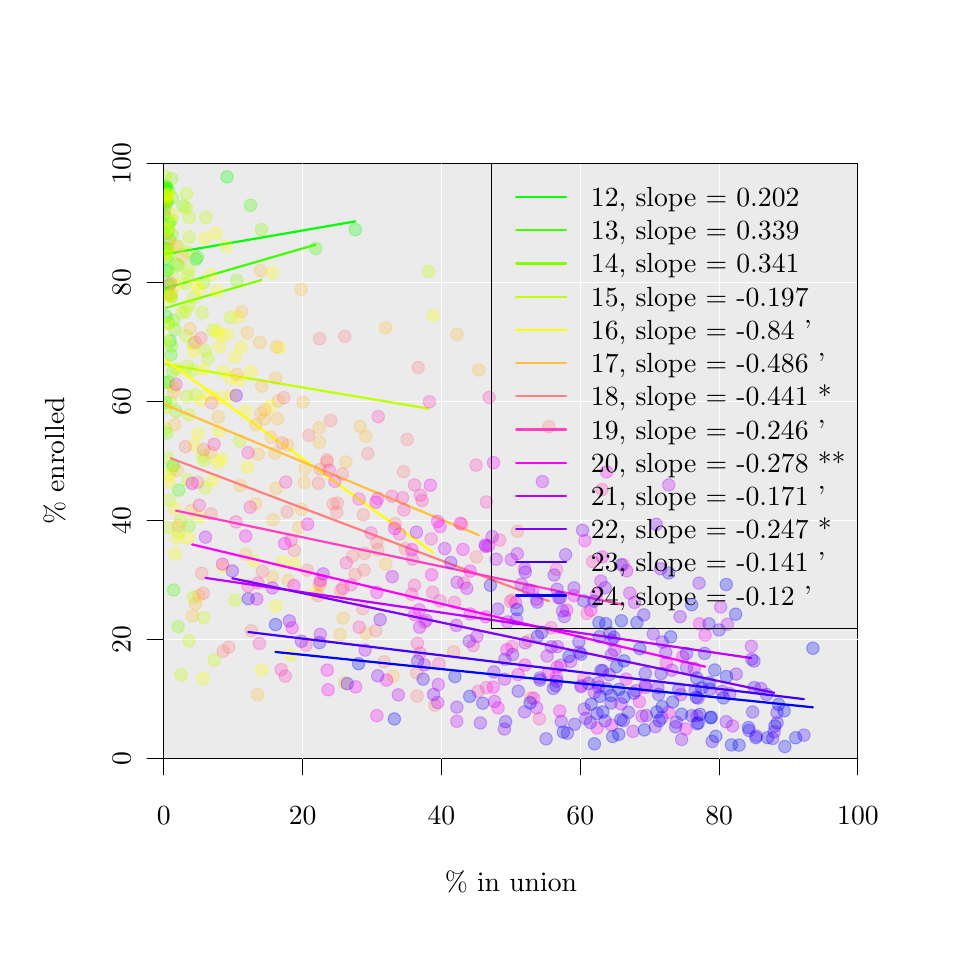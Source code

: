 % Created by tikzDevice version 0.6.1 on 2011-11-07 09:56:10
% !TEX encoding = UTF-8 Unicode
\begin{tikzpicture}[x=1pt,y=1pt]
\definecolor[named]{drawColor}{rgb}{0.00,0.00,0.00}
\definecolor[named]{fillColor}{rgb}{1.00,1.00,1.00}
\fill[color=fillColor,] (0,0) rectangle (325.21,325.21);
\begin{scope}
\path[clip] (  0.00,  0.00) rectangle (325.21,325.21);
\definecolor[named]{drawColor}{rgb}{0.02,0.00,0.33}
\definecolor[named]{drawColor}{rgb}{0.00,0.00,0.00}

\draw[color=drawColor,line cap=round,line join=round,fill opacity=0.00,] ( 49.20, 61.20) -- (300.01, 61.20);

\draw[color=drawColor,line cap=round,line join=round,fill opacity=0.00,] ( 49.20, 61.20) -- ( 49.20, 55.20);

\draw[color=drawColor,line cap=round,line join=round,fill opacity=0.00,] ( 99.36, 61.20) -- ( 99.36, 55.20);

\draw[color=drawColor,line cap=round,line join=round,fill opacity=0.00,] (149.53, 61.20) -- (149.53, 55.20);

\draw[color=drawColor,line cap=round,line join=round,fill opacity=0.00,] (199.69, 61.20) -- (199.69, 55.20);

\draw[color=drawColor,line cap=round,line join=round,fill opacity=0.00,] (249.85, 61.20) -- (249.85, 55.20);

\draw[color=drawColor,line cap=round,line join=round,fill opacity=0.00,] (300.01, 61.20) -- (300.01, 55.20);

\node[color=drawColor,anchor=base,inner sep=0pt, outer sep=0pt, scale=  1.00] at ( 49.20, 37.20) {0%
};

\node[color=drawColor,anchor=base,inner sep=0pt, outer sep=0pt, scale=  1.00] at ( 99.36, 37.20) {20%
};

\node[color=drawColor,anchor=base,inner sep=0pt, outer sep=0pt, scale=  1.00] at (149.53, 37.20) {40%
};

\node[color=drawColor,anchor=base,inner sep=0pt, outer sep=0pt, scale=  1.00] at (199.69, 37.20) {60%
};

\node[color=drawColor,anchor=base,inner sep=0pt, outer sep=0pt, scale=  1.00] at (249.85, 37.20) {80%
};

\node[color=drawColor,anchor=base,inner sep=0pt, outer sep=0pt, scale=  1.00] at (300.01, 37.20) {100%
};

\draw[color=drawColor,line cap=round,line join=round,fill opacity=0.00,] ( 49.20, 61.20) -- ( 49.20,276.01);

\draw[color=drawColor,line cap=round,line join=round,fill opacity=0.00,] ( 49.20, 61.20) -- ( 43.20, 61.20);

\draw[color=drawColor,line cap=round,line join=round,fill opacity=0.00,] ( 49.20,104.16) -- ( 43.20,104.16);

\draw[color=drawColor,line cap=round,line join=round,fill opacity=0.00,] ( 49.20,147.13) -- ( 43.20,147.13);

\draw[color=drawColor,line cap=round,line join=round,fill opacity=0.00,] ( 49.20,190.09) -- ( 43.20,190.09);

\draw[color=drawColor,line cap=round,line join=round,fill opacity=0.00,] ( 49.20,233.05) -- ( 43.20,233.05);

\draw[color=drawColor,line cap=round,line join=round,fill opacity=0.00,] ( 49.20,276.01) -- ( 43.20,276.01);

\node[rotate= 90.00,color=drawColor,anchor=base,inner sep=0pt, outer sep=0pt, scale=  1.00] at ( 37.20, 61.20) {0%
};

\node[rotate= 90.00,color=drawColor,anchor=base,inner sep=0pt, outer sep=0pt, scale=  1.00] at ( 37.20,104.16) {20%
};

\node[rotate= 90.00,color=drawColor,anchor=base,inner sep=0pt, outer sep=0pt, scale=  1.00] at ( 37.20,147.13) {40%
};

\node[rotate= 90.00,color=drawColor,anchor=base,inner sep=0pt, outer sep=0pt, scale=  1.00] at ( 37.20,190.09) {60%
};

\node[rotate= 90.00,color=drawColor,anchor=base,inner sep=0pt, outer sep=0pt, scale=  1.00] at ( 37.20,233.05) {80%
};

\node[rotate= 90.00,color=drawColor,anchor=base,inner sep=0pt, outer sep=0pt, scale=  1.00] at ( 37.20,276.01) {100%
};

\draw[color=drawColor,line cap=round,line join=round,fill opacity=0.00,] ( 49.20, 61.20) --
	(300.01, 61.20) --
	(300.01,276.01) --
	( 49.20,276.01) --
	( 49.20, 61.20);
\end{scope}
\begin{scope}
\path[clip] (  0.00,  0.00) rectangle (325.21,325.21);
\definecolor[named]{drawColor}{rgb}{0.02,0.00,0.33}
\definecolor[named]{drawColor}{rgb}{0.00,0.00,0.00}

\node[color=drawColor,anchor=base,inner sep=0pt, outer sep=0pt, scale=  1.00] at (174.61, 13.20) {\% in union%
};

\node[rotate= 90.00,color=drawColor,anchor=base,inner sep=0pt, outer sep=0pt, scale=  1.00] at ( 13.20,168.61) {\% enrolled%
};
\end{scope}
\begin{scope}
\path[clip] ( 49.20, 61.20) rectangle (300.01,276.01);
\definecolor[named]{drawColor}{rgb}{0.02,0.00,0.33}
\definecolor[named]{drawColor}{rgb}{0.00,0.00,0.00}
\definecolor[named]{fillColor}{rgb}{0.92,0.92,0.92}

\draw[color=drawColor,line cap=round,line join=round,fill=fillColor,] ( 49.20, 61.20) rectangle (300.01,276.01);
\definecolor[named]{drawColor}{rgb}{1.00,1.00,1.00}

\draw[color=drawColor,line cap=round,line join=round,fill opacity=0.00,] ( 99.36, 61.20) -- ( 99.36,276.01);

\draw[color=drawColor,line cap=round,line join=round,fill opacity=0.00,] (149.53, 61.20) -- (149.53,276.01);

\draw[color=drawColor,line cap=round,line join=round,fill opacity=0.00,] (199.69, 61.20) -- (199.69,276.01);

\draw[color=drawColor,line cap=round,line join=round,fill opacity=0.00,] (249.85, 61.20) -- (249.85,276.01);

\draw[color=drawColor,line cap=round,line join=round,fill opacity=0.00,] ( 49.20,104.16) -- (300.01,104.16);

\draw[color=drawColor,line cap=round,line join=round,fill opacity=0.00,] ( 49.20,147.13) -- (300.01,147.13);

\draw[color=drawColor,line cap=round,line join=round,fill opacity=0.00,] ( 49.20,190.09) -- (300.01,190.09);

\draw[color=drawColor,line cap=round,line join=round,fill opacity=0.00,] ( 49.20,233.05) -- (300.01,233.05);
\definecolor[named]{drawColor}{rgb}{0.00,1.00,0.00}

\draw[color=drawColor,line width= 0.8pt,line cap=round,line join=round,fill opacity=0.00,] ( 49.29,243.28) -- (118.41,255.22);
\definecolor[named]{drawColor}{rgb}{0.00,1.00,0.00}
\definecolor[named]{fillColor}{rgb}{0.00,1.00,0.00}

\draw[color=drawColor,line cap=round,line join=round,fill=fillColor,fill opacity=0.27,draw opacity=0.27,] ( 49.74,267.43) circle (  2.25);

\draw[color=drawColor,line cap=round,line join=round,fill=fillColor,fill opacity=0.27,draw opacity=0.27,] ( 49.31,257.51) circle (  2.25);

\draw[color=drawColor,line cap=round,line join=round,fill=fillColor,fill opacity=0.27,draw opacity=0.27,] ( 49.29,262.40) circle (  2.25);

\draw[color=drawColor,line cap=round,line join=round,fill=fillColor,fill opacity=0.27,draw opacity=0.27,] ( 50.65,245.30) circle (  2.25);

\draw[color=drawColor,line cap=round,line join=round,fill=fillColor,fill opacity=0.27,draw opacity=0.27,] ( 51.43,211.99) circle (  2.25);

\draw[color=drawColor,line cap=round,line join=round,fill=fillColor,fill opacity=0.27,draw opacity=0.27,] (118.41,252.24) circle (  2.25);

\draw[color=drawColor,line cap=round,line join=round,fill=fillColor,fill opacity=0.27,draw opacity=0.27,] ( 72.05,271.30) circle (  2.25);

\draw[color=drawColor,line cap=round,line join=round,fill=fillColor,fill opacity=0.27,draw opacity=0.27,] ( 60.80,241.61) circle (  2.25);

\draw[color=drawColor,line cap=round,line join=round,fill=fillColor,fill opacity=0.27,draw opacity=0.27,] ( 50.01,241.89) circle (  2.25);

\draw[color=drawColor,line cap=round,line join=round,fill=fillColor,fill opacity=0.27,draw opacity=0.27,] ( 49.29,259.70) circle (  2.25);

\draw[color=drawColor,line cap=round,line join=round,fill=fillColor,fill opacity=0.27,draw opacity=0.27,] ( 49.39,262.78) circle (  2.25);

\draw[color=drawColor,line cap=round,line join=round,fill=fillColor,fill opacity=0.27,draw opacity=0.27,] ( 50.21,267.68) circle (  2.25);

\draw[color=drawColor,line cap=round,line join=round,fill=fillColor,fill opacity=0.27,draw opacity=0.27,] ( 52.59,166.95) circle (  2.25);

\draw[color=drawColor,line cap=round,line join=round,fill=fillColor,fill opacity=0.27,draw opacity=0.27,] ( 49.96,220.85) circle (  2.25);

\draw[color=drawColor,line cap=round,line join=round,fill=fillColor,fill opacity=0.27,draw opacity=0.27,] ( 49.98,267.40) circle (  2.25);

\draw[color=drawColor,line cap=round,line join=round,fill=fillColor,fill opacity=0.27,draw opacity=0.27,] ( 49.88,189.76) circle (  2.25);

\draw[color=drawColor,line cap=round,line join=round,fill=fillColor,fill opacity=0.27,draw opacity=0.27,] ( 50.03,237.28) circle (  2.25);

\draw[color=drawColor,line cap=round,line join=round,fill=fillColor,fill opacity=0.27,draw opacity=0.27,] ( 50.65,251.53) circle (  2.25);

\draw[color=drawColor,line cap=round,line join=round,fill=fillColor,fill opacity=0.27,draw opacity=0.27,] ( 49.66,266.97) circle (  2.25);
\definecolor[named]{drawColor}{rgb}{0.25,1.00,0.00}

\draw[color=drawColor,line width= 0.8pt,line cap=round,line join=round,fill opacity=0.00,] ( 49.22,230.89) -- (104.06,246.81);
\definecolor[named]{drawColor}{rgb}{0.25,1.00,0.00}
\definecolor[named]{fillColor}{rgb}{0.25,1.00,0.00}

\draw[color=drawColor,line cap=round,line join=round,fill=fillColor,fill opacity=0.27,draw opacity=0.27,] ( 50.06,263.30) circle (  2.25);

\draw[color=drawColor,line cap=round,line join=round,fill=fillColor,fill opacity=0.27,draw opacity=0.27,] ( 49.56,250.70) circle (  2.25);

\draw[color=drawColor,line cap=round,line join=round,fill=fillColor,fill opacity=0.27,draw opacity=0.27,] ( 49.54,245.29) circle (  2.25);

\draw[color=drawColor,line cap=round,line join=round,fill=fillColor,fill opacity=0.27,draw opacity=0.27,] ( 51.07,232.40) circle (  2.25);

\draw[color=drawColor,line cap=round,line join=round,fill=fillColor,fill opacity=0.27,draw opacity=0.27,] ( 51.79,207.00) circle (  2.25);

\draw[color=drawColor,line cap=round,line join=round,fill=fillColor,fill opacity=0.27,draw opacity=0.27,] (104.06,245.40) circle (  2.25);

\draw[color=drawColor,line cap=round,line join=round,fill=fillColor,fill opacity=0.27,draw opacity=0.27,] ( 61.35,242.25) circle (  2.25);

\draw[color=drawColor,line cap=round,line join=round,fill=fillColor,fill opacity=0.27,draw opacity=0.27,] ( 50.68,237.51) circle (  2.25);

\draw[color=drawColor,line cap=round,line join=round,fill=fillColor,fill opacity=0.27,draw opacity=0.27,] ( 52.69,122.03) circle (  2.25);

\draw[color=drawColor,line cap=round,line join=round,fill=fillColor,fill opacity=0.27,draw opacity=0.27,] ( 49.32,245.07) circle (  2.25);

\draw[color=drawColor,line cap=round,line join=round,fill=fillColor,fill opacity=0.27,draw opacity=0.27,] ( 50.87,254.39) circle (  2.25);

\draw[color=drawColor,line cap=round,line join=round,fill=fillColor,fill opacity=0.27,draw opacity=0.27,] ( 50.33,262.50) circle (  2.25);

\draw[color=drawColor,line cap=round,line join=round,fill=fillColor,fill opacity=0.27,draw opacity=0.27,] ( 49.22,267.91) circle (  2.25);

\draw[color=drawColor,line cap=round,line join=round,fill=fillColor,fill opacity=0.27,draw opacity=0.27,] ( 49.56,197.06) circle (  2.25);

\draw[color=drawColor,line cap=round,line join=round,fill=fillColor,fill opacity=0.27,draw opacity=0.27,] ( 54.57,158.08) circle (  2.25);

\draw[color=drawColor,line cap=round,line join=round,fill=fillColor,fill opacity=0.27,draw opacity=0.27,] ( 50.88,218.47) circle (  2.25);

\draw[color=drawColor,line cap=round,line join=round,fill=fillColor,fill opacity=0.27,draw opacity=0.27,] ( 50.90,266.28) circle (  2.25);

\draw[color=drawColor,line cap=round,line join=round,fill=fillColor,fill opacity=0.27,draw opacity=0.27,] ( 50.76,197.23) circle (  2.25);

\draw[color=drawColor,line cap=round,line join=round,fill=fillColor,fill opacity=0.27,draw opacity=0.27,] ( 51.01,231.91) circle (  2.25);

\draw[color=drawColor,line cap=round,line join=round,fill=fillColor,fill opacity=0.27,draw opacity=0.27,] ( 80.50,261.04) circle (  2.25);

\draw[color=drawColor,line cap=round,line join=round,fill=fillColor,fill opacity=0.27,draw opacity=0.27,] ( 51.23,248.72) circle (  2.25);

\draw[color=drawColor,line cap=round,line join=round,fill=fillColor,fill opacity=0.27,draw opacity=0.27,] ( 50.32,262.06) circle (  2.25);
\definecolor[named]{drawColor}{rgb}{0.50,1.00,0.00}

\draw[color=drawColor,line width= 0.8pt,line cap=round,line join=round,fill opacity=0.00,] ( 49.76,223.92) -- ( 84.48,234.05);
\definecolor[named]{drawColor}{rgb}{0.50,1.00,0.00}
\definecolor[named]{fillColor}{rgb}{0.50,1.00,0.00}

\draw[color=drawColor,line cap=round,line join=round,fill=fillColor,fill opacity=0.27,draw opacity=0.27,] ( 56.19,260.78) circle (  2.25);

\draw[color=drawColor,line cap=round,line join=round,fill=fillColor,fill opacity=0.27,draw opacity=0.27,] ( 51.95,255.78) circle (  2.25);

\draw[color=drawColor,line cap=round,line join=round,fill=fillColor,fill opacity=0.27,draw opacity=0.27,] ( 51.11,243.14) circle (  2.25);

\draw[color=drawColor,line cap=round,line join=round,fill=fillColor,fill opacity=0.27,draw opacity=0.27,] ( 51.23,228.43) circle (  2.25);

\draw[color=drawColor,line cap=round,line join=round,fill=fillColor,fill opacity=0.27,draw opacity=0.27,] ( 53.14,216.14) circle (  2.25);

\draw[color=drawColor,line cap=round,line join=round,fill=fillColor,fill opacity=0.27,draw opacity=0.27,] ( 52.39,201.15) circle (  2.25);

\draw[color=drawColor,line cap=round,line join=round,fill=fillColor,fill opacity=0.27,draw opacity=0.27,] ( 75.52,233.90) circle (  2.25);

\draw[color=drawColor,line cap=round,line join=round,fill=fillColor,fill opacity=0.27,draw opacity=0.27,] ( 52.03,270.62) circle (  2.25);

\draw[color=drawColor,line cap=round,line join=round,fill=fillColor,fill opacity=0.27,draw opacity=0.27,] ( 63.51,233.09) circle (  2.25);

\draw[color=drawColor,line cap=round,line join=round,fill=fillColor,fill opacity=0.27,draw opacity=0.27,] ( 51.93,227.88) circle (  2.25);

\draw[color=drawColor,line cap=round,line join=round,fill=fillColor,fill opacity=0.27,draw opacity=0.27,] ( 54.37,108.77) circle (  2.25);

\draw[color=drawColor,line cap=round,line join=round,fill=fillColor,fill opacity=0.27,draw opacity=0.27,] ( 50.37,228.83) circle (  2.25);

\draw[color=drawColor,line cap=round,line join=round,fill=fillColor,fill opacity=0.27,draw opacity=0.27,] ( 53.84,239.95) circle (  2.25);

\draw[color=drawColor,line cap=round,line join=round,fill=fillColor,fill opacity=0.27,draw opacity=0.27,] ( 51.28,255.02) circle (  2.25);

\draw[color=drawColor,line cap=round,line join=round,fill=fillColor,fill opacity=0.27,draw opacity=0.27,] ( 49.76,264.04) circle (  2.25);

\draw[color=drawColor,line cap=round,line join=round,fill=fillColor,fill opacity=0.27,draw opacity=0.27,] ( 50.22,178.73) circle (  2.25);

\draw[color=drawColor,line cap=round,line join=round,fill=fillColor,fill opacity=0.27,draw opacity=0.27,] ( 58.33,145.25) circle (  2.25);

\draw[color=drawColor,line cap=round,line join=round,fill=fillColor,fill opacity=0.27,draw opacity=0.27,] ( 52.00,210.13) circle (  2.25);

\draw[color=drawColor,line cap=round,line join=round,fill=fillColor,fill opacity=0.27,draw opacity=0.27,] ( 52.23,263.69) circle (  2.25);

\draw[color=drawColor,line cap=round,line join=round,fill=fillColor,fill opacity=0.27,draw opacity=0.27,] ( 53.55,186.56) circle (  2.25);

\draw[color=drawColor,line cap=round,line join=round,fill=fillColor,fill opacity=0.27,draw opacity=0.27,] ( 52.64,219.46) circle (  2.25);

\draw[color=drawColor,line cap=round,line join=round,fill=fillColor,fill opacity=0.27,draw opacity=0.27,] ( 84.48,252.28) circle (  2.25);

\draw[color=drawColor,line cap=round,line join=round,fill=fillColor,fill opacity=0.27,draw opacity=0.27,] ( 54.37,239.34) circle (  2.25);

\draw[color=drawColor,line cap=round,line join=round,fill=fillColor,fill opacity=0.27,draw opacity=0.27,] ( 52.21,250.40) circle (  2.25);
\definecolor[named]{drawColor}{rgb}{0.75,1.00,0.00}

\draw[color=drawColor,line width= 0.8pt,line cap=round,line join=round,fill opacity=0.00,] ( 49.65,203.59) -- (144.85,187.54);
\definecolor[named]{drawColor}{rgb}{0.75,1.00,0.00}
\definecolor[named]{fillColor}{rgb}{0.75,1.00,0.00}

\draw[color=drawColor,line cap=round,line join=round,fill=fillColor,fill opacity=0.27,draw opacity=0.27,] ( 58.40,249.57) circle (  2.25);

\draw[color=drawColor,line cap=round,line join=round,fill=fillColor,fill opacity=0.27,draw opacity=0.27,] ( 49.95,263.35) circle (  2.25);

\draw[color=drawColor,line cap=round,line join=round,fill=fillColor,fill opacity=0.27,draw opacity=0.27,] ( 49.65,271.59) circle (  2.25);

\draw[color=drawColor,line cap=round,line join=round,fill=fillColor,fill opacity=0.27,draw opacity=0.27,] ( 58.20,185.34) circle (  2.25);

\draw[color=drawColor,line cap=round,line join=round,fill=fillColor,fill opacity=0.27,draw opacity=0.27,] ( 58.06,224.71) circle (  2.25);

\draw[color=drawColor,line cap=round,line join=round,fill=fillColor,fill opacity=0.27,draw opacity=0.27,] ( 57.58,244.22) circle (  2.25);

\draw[color=drawColor,line cap=round,line join=round,fill=fillColor,fill opacity=0.27,draw opacity=0.27,] ( 55.42, 91.37) circle (  2.25);

\draw[color=drawColor,line cap=round,line join=round,fill=fillColor,fill opacity=0.27,draw opacity=0.27,] ( 52.26,165.84) circle (  2.25);

\draw[color=drawColor,line cap=round,line join=round,fill=fillColor,fill opacity=0.27,draw opacity=0.27,] ( 57.00,222.61) circle (  2.25);

\draw[color=drawColor,line cap=round,line join=round,fill=fillColor,fill opacity=0.27,draw opacity=0.27,] ( 54.64,142.83) circle (  2.25);

\draw[color=drawColor,line cap=round,line join=round,fill=fillColor,fill opacity=0.27,draw opacity=0.27,] ( 56.97,232.78) circle (  2.25);

\draw[color=drawColor,line cap=round,line join=round,fill=fillColor,fill opacity=0.27,draw opacity=0.27,] ( 58.26,237.76) circle (  2.25);

\draw[color=drawColor,line cap=round,line join=round,fill=fillColor,fill opacity=0.27,draw opacity=0.27,] ( 57.37,213.89) circle (  2.25);

\draw[color=drawColor,line cap=round,line join=round,fill=fillColor,fill opacity=0.27,draw opacity=0.27,] ( 59.94,119.40) circle (  2.25);

\draw[color=drawColor,line cap=round,line join=round,fill=fillColor,fill opacity=0.27,draw opacity=0.27,] ( 58.38,256.60) circle (  2.25);

\draw[color=drawColor,line cap=round,line join=round,fill=fillColor,fill opacity=0.27,draw opacity=0.27,] ( 57.73,202.94) circle (  2.25);

\draw[color=drawColor,line cap=round,line join=round,fill=fillColor,fill opacity=0.27,draw opacity=0.27,] ( 50.83,144.58) circle (  2.25);

\draw[color=drawColor,line cap=round,line join=round,fill=fillColor,fill opacity=0.27,draw opacity=0.27,] ( 64.39,256.65) circle (  2.25);

\draw[color=drawColor,line cap=round,line join=round,fill=fillColor,fill opacity=0.27,draw opacity=0.27,] ( 76.60,175.87) circle (  2.25);

\draw[color=drawColor,line cap=round,line join=round,fill=fillColor,fill opacity=0.27,draw opacity=0.27,] ( 57.86,161.79) circle (  2.25);

\draw[color=drawColor,line cap=round,line join=round,fill=fillColor,fill opacity=0.27,draw opacity=0.27,] ( 63.57,111.98) circle (  2.25);

\draw[color=drawColor,line cap=round,line join=round,fill=fillColor,fill opacity=0.27,draw opacity=0.27,] ( 51.62,189.81) circle (  2.25);

\draw[color=drawColor,line cap=round,line join=round,fill=fillColor,fill opacity=0.27,draw opacity=0.27,] ( 55.21,147.10) circle (  2.25);

\draw[color=drawColor,line cap=round,line join=round,fill=fillColor,fill opacity=0.27,draw opacity=0.27,] ( 50.34,264.13) circle (  2.25);

\draw[color=drawColor,line cap=round,line join=round,fill=fillColor,fill opacity=0.27,draw opacity=0.27,] ( 73.26,220.52) circle (  2.25);

\draw[color=drawColor,line cap=round,line join=round,fill=fillColor,fill opacity=0.27,draw opacity=0.27,] ( 57.46,265.24) circle (  2.25);

\draw[color=drawColor,line cap=round,line join=round,fill=fillColor,fill opacity=0.27,draw opacity=0.27,] ( 66.97,215.95) circle (  2.25);

\draw[color=drawColor,line cap=round,line join=round,fill=fillColor,fill opacity=0.27,draw opacity=0.27,] ( 49.97,262.64) circle (  2.25);

\draw[color=drawColor,line cap=round,line join=round,fill=fillColor,fill opacity=0.27,draw opacity=0.27,] ( 51.91,228.03) circle (  2.25);

\draw[color=drawColor,line cap=round,line join=round,fill=fillColor,fill opacity=0.27,draw opacity=0.27,] ( 64.19,158.99) circle (  2.25);

\draw[color=drawColor,line cap=round,line join=round,fill=fillColor,fill opacity=0.27,draw opacity=0.27,] ( 59.72,210.93) circle (  2.25);

\draw[color=drawColor,line cap=round,line join=round,fill=fillColor,fill opacity=0.27,draw opacity=0.27,] ( 67.38, 96.70) circle (  2.25);

\draw[color=drawColor,line cap=round,line join=round,fill=fillColor,fill opacity=0.27,draw opacity=0.27,] ( 53.72,201.88) circle (  2.25);

\draw[color=drawColor,line cap=round,line join=round,fill=fillColor,fill opacity=0.27,draw opacity=0.27,] ( 49.86,180.27) circle (  2.25);

\draw[color=drawColor,line cap=round,line join=round,fill=fillColor,fill opacity=0.27,draw opacity=0.27,] ( 64.15,208.60) circle (  2.25);

\draw[color=drawColor,line cap=round,line join=round,fill=fillColor,fill opacity=0.27,draw opacity=0.27,] ( 50.38,244.33) circle (  2.25);

\draw[color=drawColor,line cap=round,line join=round,fill=fillColor,fill opacity=0.27,draw opacity=0.27,] ( 65.13,205.70) circle (  2.25);

\draw[color=drawColor,line cap=round,line join=round,fill=fillColor,fill opacity=0.27,draw opacity=0.27,] ( 60.66,192.53) circle (  2.25);

\draw[color=drawColor,line cap=round,line join=round,fill=fillColor,fill opacity=0.27,draw opacity=0.27,] ( 58.34,103.64) circle (  2.25);

\draw[color=drawColor,line cap=round,line join=round,fill=fillColor,fill opacity=0.27,draw opacity=0.27,] ( 59.72,201.47) circle (  2.25);

\draw[color=drawColor,line cap=round,line join=round,fill=fillColor,fill opacity=0.27,draw opacity=0.27,] ( 60.01,227.76) circle (  2.25);

\draw[color=drawColor,line cap=round,line join=round,fill=fillColor,fill opacity=0.27,draw opacity=0.27,] ( 54.35,246.00) circle (  2.25);

\draw[color=drawColor,line cap=round,line join=round,fill=fillColor,fill opacity=0.27,draw opacity=0.27,] ( 50.61,244.82) circle (  2.25);

\draw[color=drawColor,line cap=round,line join=round,fill=fillColor,fill opacity=0.27,draw opacity=0.27,] ( 51.11,154.40) circle (  2.25);

\draw[color=drawColor,line cap=round,line join=round,fill=fillColor,fill opacity=0.27,draw opacity=0.27,] ( 74.92,118.30) circle (  2.25);

\draw[color=drawColor,line cap=round,line join=round,fill=fillColor,fill opacity=0.27,draw opacity=0.27,] ( 63.28,170.58) circle (  2.25);

\draw[color=drawColor,line cap=round,line join=round,fill=fillColor,fill opacity=0.27,draw opacity=0.27,] ( 57.35,260.17) circle (  2.25);

\draw[color=drawColor,line cap=round,line join=round,fill=fillColor,fill opacity=0.27,draw opacity=0.27,] ( 63.81,168.88) circle (  2.25);

\draw[color=drawColor,line cap=round,line join=round,fill=fillColor,fill opacity=0.27,draw opacity=0.27,] ( 50.94,252.56) circle (  2.25);

\draw[color=drawColor,line cap=round,line join=round,fill=fillColor,fill opacity=0.27,draw opacity=0.27,] ( 57.44,191.99) circle (  2.25);

\draw[color=drawColor,line cap=round,line join=round,fill=fillColor,fill opacity=0.27,draw opacity=0.27,] (144.85,237.11) circle (  2.25);

\draw[color=drawColor,line cap=round,line join=round,fill=fillColor,fill opacity=0.27,draw opacity=0.27,] ( 52.53,195.48) circle (  2.25);

\draw[color=drawColor,line cap=round,line join=round,fill=fillColor,fill opacity=0.27,draw opacity=0.27,] ( 50.69,169.53) circle (  2.25);

\draw[color=drawColor,line cap=round,line join=round,fill=fillColor,fill opacity=0.27,draw opacity=0.27,] ( 52.39,235.18) circle (  2.25);

\draw[color=drawColor,line cap=round,line join=round,fill=fillColor,fill opacity=0.27,draw opacity=0.27,] ( 63.06,222.24) circle (  2.25);

\draw[color=drawColor,line cap=round,line join=round,fill=fillColor,fill opacity=0.27,draw opacity=0.27,] ( 57.85,235.62) circle (  2.25);

\draw[color=drawColor,line cap=round,line join=round,fill=fillColor,fill opacity=0.27,draw opacity=0.27,] ( 49.71,187.92) circle (  2.25);

\draw[color=drawColor,line cap=round,line join=round,fill=fillColor,fill opacity=0.27,draw opacity=0.27,] ( 55.70,222.23) circle (  2.25);
\definecolor[named]{drawColor}{rgb}{1.00,1.00,0.00}

\draw[color=drawColor,line width= 0.8pt,line cap=round,line join=round,fill opacity=0.00,] ( 49.79,205.14) -- (146.45,135.59);
\definecolor[named]{drawColor}{rgb}{1.00,1.00,0.00}
\definecolor[named]{fillColor}{rgb}{1.00,1.00,0.00}

\draw[color=drawColor,line cap=round,line join=round,fill=fillColor,fill opacity=0.27,draw opacity=0.27,] ( 66.14,235.81) circle (  2.25);

\draw[color=drawColor,line cap=round,line join=round,fill=fillColor,fill opacity=0.27,draw opacity=0.27,] ( 51.11,227.80) circle (  2.25);

\draw[color=drawColor,line cap=round,line join=round,fill=fillColor,fill opacity=0.27,draw opacity=0.27,] ( 49.79,212.09) circle (  2.25);

\draw[color=drawColor,line cap=round,line join=round,fill=fillColor,fill opacity=0.27,draw opacity=0.27,] ( 50.69,265.15) circle (  2.25);

\draw[color=drawColor,line cap=round,line join=round,fill=fillColor,fill opacity=0.27,draw opacity=0.27,] ( 62.75,190.46) circle (  2.25);

\draw[color=drawColor,line cap=round,line join=round,fill=fillColor,fill opacity=0.27,draw opacity=0.27,] ( 69.37,209.91) circle (  2.25);

\draw[color=drawColor,line cap=round,line join=round,fill=fillColor,fill opacity=0.27,draw opacity=0.27,] ( 68.39,229.95) circle (  2.25);

\draw[color=drawColor,line cap=round,line join=round,fill=fillColor,fill opacity=0.27,draw opacity=0.27,] ( 63.46, 89.97) circle (  2.25);

\draw[color=drawColor,line cap=round,line join=round,fill=fillColor,fill opacity=0.27,draw opacity=0.27,] ( 54.03,140.75) circle (  2.25);

\draw[color=drawColor,line cap=round,line join=round,fill=fillColor,fill opacity=0.27,draw opacity=0.27,] ( 74.93,206.19) circle (  2.25);

\draw[color=drawColor,line cap=round,line join=round,fill=fillColor,fill opacity=0.27,draw opacity=0.27,] ( 91.97,132.15) circle (  2.25);

\draw[color=drawColor,line cap=round,line join=round,fill=fillColor,fill opacity=0.27,draw opacity=0.27,] ( 68.38,215.57) circle (  2.25);

\draw[color=drawColor,line cap=round,line join=round,fill=fillColor,fill opacity=0.27,draw opacity=0.27,] ( 75.95,220.71) circle (  2.25);

\draw[color=drawColor,line cap=round,line join=round,fill=fillColor,fill opacity=0.27,draw opacity=0.27,] ( 70.74,200.94) circle (  2.25);

\draw[color=drawColor,line cap=round,line join=round,fill=fillColor,fill opacity=0.27,draw opacity=0.27,] (103.67,120.87) circle (  2.25);

\draw[color=drawColor,line cap=round,line join=round,fill=fillColor,fill opacity=0.27,draw opacity=0.27,] ( 71.70,246.31) circle (  2.25);

\draw[color=drawColor,line cap=round,line join=round,fill=fillColor,fill opacity=0.27,draw opacity=0.27,] ( 69.61,191.47) circle (  2.25);

\draw[color=drawColor,line cap=round,line join=round,fill=fillColor,fill opacity=0.27,draw opacity=0.27,] ( 58.02,140.83) circle (  2.25);

\draw[color=drawColor,line cap=round,line join=round,fill=fillColor,fill opacity=0.27,draw opacity=0.27,] ( 88.38,236.67) circle (  2.25);

\draw[color=drawColor,line cap=round,line join=round,fill=fillColor,fill opacity=0.27,draw opacity=0.27,] ( 79.43,166.41) circle (  2.25);

\draw[color=drawColor,line cap=round,line join=round,fill=fillColor,fill opacity=0.27,draw opacity=0.27,] ( 62.09,148.43) circle (  2.25);

\draw[color=drawColor,line cap=round,line join=round,fill=fillColor,fill opacity=0.27,draw opacity=0.27,] ( 96.32,131.40) circle (  2.25);

\draw[color=drawColor,line cap=round,line join=round,fill=fillColor,fill opacity=0.27,draw opacity=0.27,] ( 50.48,218.05) circle (  2.25);

\draw[color=drawColor,line cap=round,line join=round,fill=fillColor,fill opacity=0.27,draw opacity=0.27,] ( 60.16,174.37) circle (  2.25);

\draw[color=drawColor,line cap=round,line join=round,fill=fillColor,fill opacity=0.27,draw opacity=0.27,] ( 70.43,130.31) circle (  2.25);

\draw[color=drawColor,line cap=round,line join=round,fill=fillColor,fill opacity=0.27,draw opacity=0.27,] ( 52.21,257.63) circle (  2.25);

\draw[color=drawColor,line cap=round,line join=round,fill=fillColor,fill opacity=0.27,draw opacity=0.27,] ( 90.94,209.61) circle (  2.25);

\draw[color=drawColor,line cap=round,line join=round,fill=fillColor,fill opacity=0.27,draw opacity=0.27,] ( 63.94,249.02) circle (  2.25);

\draw[color=drawColor,line cap=round,line join=round,fill=fillColor,fill opacity=0.27,draw opacity=0.27,] ( 50.40,264.59) circle (  2.25);

\draw[color=drawColor,line cap=round,line join=round,fill=fillColor,fill opacity=0.27,draw opacity=0.27,] ( 76.69,197.82) circle (  2.25);

\draw[color=drawColor,line cap=round,line join=round,fill=fillColor,fill opacity=0.27,draw opacity=0.27,] ( 50.02,242.74) circle (  2.25);

\draw[color=drawColor,line cap=round,line join=round,fill=fillColor,fill opacity=0.27,draw opacity=0.27,] ( 63.49,201.64) circle (  2.25);

\draw[color=drawColor,line cap=round,line join=round,fill=fillColor,fill opacity=0.27,draw opacity=0.27,] ( 81.72,132.50) circle (  2.25);

\draw[color=drawColor,line cap=round,line join=round,fill=fillColor,fill opacity=0.27,draw opacity=0.27,] ( 73.36,192.18) circle (  2.25);

\draw[color=drawColor,line cap=round,line join=round,fill=fillColor,fill opacity=0.27,draw opacity=0.27,] ( 84.54, 93.04) circle (  2.25);

\draw[color=drawColor,line cap=round,line join=round,fill=fillColor,fill opacity=0.27,draw opacity=0.27,] ( 61.62,178.46) circle (  2.25);

\draw[color=drawColor,line cap=round,line join=round,fill=fillColor,fill opacity=0.27,draw opacity=0.27,] ( 51.08,161.26) circle (  2.25);

\draw[color=drawColor,line cap=round,line join=round,fill=fillColor,fill opacity=0.27,draw opacity=0.27,] ( 87.66,188.42) circle (  2.25);

\draw[color=drawColor,line cap=round,line join=round,fill=fillColor,fill opacity=0.27,draw opacity=0.27,] ( 61.15,232.26) circle (  2.25);

\draw[color=drawColor,line cap=round,line join=round,fill=fillColor,fill opacity=0.27,draw opacity=0.27,] ( 78.60,186.74) circle (  2.25);

\draw[color=drawColor,line cap=round,line join=round,fill=fillColor,fill opacity=0.27,draw opacity=0.27,] ( 69.13,179.50) circle (  2.25);

\draw[color=drawColor,line cap=round,line join=round,fill=fillColor,fill opacity=0.27,draw opacity=0.27,] ( 95.14, 98.60) circle (  2.25);

\draw[color=drawColor,line cap=round,line join=round,fill=fillColor,fill opacity=0.27,draw opacity=0.27,] ( 73.50,198.62) circle (  2.25);

\draw[color=drawColor,line cap=round,line join=round,fill=fillColor,fill opacity=0.27,draw opacity=0.27,] ( 72.08,214.31) circle (  2.25);

\draw[color=drawColor,line cap=round,line join=round,fill=fillColor,fill opacity=0.27,draw opacity=0.27,] ( 62.21,230.71) circle (  2.25);

\draw[color=drawColor,line cap=round,line join=round,fill=fillColor,fill opacity=0.27,draw opacity=0.27,] ( 53.76,232.09) circle (  2.25);

\draw[color=drawColor,line cap=round,line join=round,fill=fillColor,fill opacity=0.27,draw opacity=0.27,] ( 53.27,135.08) circle (  2.25);

\draw[color=drawColor,line cap=round,line join=round,fill=fillColor,fill opacity=0.27,draw opacity=0.27,] ( 89.64,116.13) circle (  2.25);

\draw[color=drawColor,line cap=round,line join=round,fill=fillColor,fill opacity=0.27,draw opacity=0.27,] ( 68.83,168.04) circle (  2.25);

\draw[color=drawColor,line cap=round,line join=round,fill=fillColor,fill opacity=0.27,draw opacity=0.27,] ( 68.07,250.83) circle (  2.25);

\draw[color=drawColor,line cap=round,line join=round,fill=fillColor,fill opacity=0.27,draw opacity=0.27,] ( 70.21,169.37) circle (  2.25);

\draw[color=drawColor,line cap=round,line join=round,fill=fillColor,fill opacity=0.27,draw opacity=0.27,] ( 50.23,251.89) circle (  2.25);

\draw[color=drawColor,line cap=round,line join=round,fill=fillColor,fill opacity=0.27,draw opacity=0.27,] ( 66.80,161.73) circle (  2.25);

\draw[color=drawColor,line cap=round,line join=round,fill=fillColor,fill opacity=0.27,draw opacity=0.27,] (146.45,221.24) circle (  2.25);

\draw[color=drawColor,line cap=round,line join=round,fill=fillColor,fill opacity=0.27,draw opacity=0.27,] ( 65.39,192.65) circle (  2.25);

\draw[color=drawColor,line cap=round,line join=round,fill=fillColor,fill opacity=0.27,draw opacity=0.27,] ( 53.18,151.36) circle (  2.25);

\draw[color=drawColor,line cap=round,line join=round,fill=fillColor,fill opacity=0.27,draw opacity=0.27,] ( 77.18,209.86) circle (  2.25);

\draw[color=drawColor,line cap=round,line join=round,fill=fillColor,fill opacity=0.27,draw opacity=0.27,] ( 80.76,200.92) circle (  2.25);

\draw[color=drawColor,line cap=round,line join=round,fill=fillColor,fill opacity=0.27,draw opacity=0.27,] ( 69.35,214.24) circle (  2.25);

\draw[color=drawColor,line cap=round,line join=round,fill=fillColor,fill opacity=0.27,draw opacity=0.27,] ( 51.02,163.61) circle (  2.25);

\draw[color=drawColor,line cap=round,line join=round,fill=fillColor,fill opacity=0.27,draw opacity=0.27,] ( 59.87,208.47) circle (  2.25);
\definecolor[named]{drawColor}{rgb}{1.00,0.75,0.25}

\draw[color=drawColor,line width= 0.8pt,line cap=round,line join=round,fill opacity=0.00,] ( 49.68,188.98) -- (163.00,141.84);
\definecolor[named]{drawColor}{rgb}{1.00,0.75,0.25}
\definecolor[named]{fillColor}{rgb}{1.00,0.75,0.25}

\draw[color=drawColor,line cap=round,line join=round,fill=fillColor,fill opacity=0.27,draw opacity=0.27,] ( 77.36,222.58) circle (  2.25);

\draw[color=drawColor,line cap=round,line join=round,fill=fillColor,fill opacity=0.27,draw opacity=0.27,] ( 53.99,165.21) circle (  2.25);

\draw[color=drawColor,line cap=round,line join=round,fill=fillColor,fill opacity=0.27,draw opacity=0.27,] ( 52.68,193.49) circle (  2.25);

\draw[color=drawColor,line cap=round,line join=round,fill=fillColor,fill opacity=0.27,draw opacity=0.27,] ( 53.71,246.36) circle (  2.25);

\draw[color=drawColor,line cap=round,line join=round,fill=fillColor,fill opacity=0.27,draw opacity=0.27,] ( 89.33,171.47) circle (  2.25);

\draw[color=drawColor,line cap=round,line join=round,fill=fillColor,fill opacity=0.27,draw opacity=0.27,] ( 90.28,183.96) circle (  2.25);

\draw[color=drawColor,line cap=round,line join=round,fill=fillColor,fill opacity=0.27,draw opacity=0.27,] ( 83.89,211.50) circle (  2.25);

\draw[color=drawColor,line cap=round,line join=round,fill=fillColor,fill opacity=0.27,draw opacity=0.27,] ( 83.05, 84.16) circle (  2.25);

\draw[color=drawColor,line cap=round,line join=round,fill=fillColor,fill opacity=0.27,draw opacity=0.27,] ( 60.64,117.06) circle (  2.25);

\draw[color=drawColor,line cap=round,line join=round,fill=fillColor,fill opacity=0.27,draw opacity=0.27,] ( 99.46,189.91) circle (  2.25);

\draw[color=drawColor,line cap=round,line join=round,fill=fillColor,fill opacity=0.27,draw opacity=0.27,] (129.41,131.37) circle (  2.25);

\draw[color=drawColor,line cap=round,line join=round,fill=fillColor,fill opacity=0.27,draw opacity=0.27,] ( 85.68,187.09) circle (  2.25);

\draw[color=drawColor,line cap=round,line join=round,fill=fillColor,fill opacity=0.27,draw opacity=0.27,] ( 89.96,209.89) circle (  2.25);

\draw[color=drawColor,line cap=round,line join=round,fill=fillColor,fill opacity=0.27,draw opacity=0.27,] ( 84.27,185.86) circle (  2.25);

\draw[color=drawColor,line cap=round,line join=round,fill=fillColor,fill opacity=0.27,draw opacity=0.27,] (114.02,111.86) circle (  2.25);

\draw[color=drawColor,line cap=round,line join=round,fill=fillColor,fill opacity=0.27,draw opacity=0.27,] ( 98.83,230.58) circle (  2.25);

\draw[color=drawColor,line cap=round,line join=round,fill=fillColor,fill opacity=0.27,draw opacity=0.27,] ( 87.92,177.20) circle (  2.25);

\draw[color=drawColor,line cap=round,line join=round,fill=fillColor,fill opacity=0.27,draw opacity=0.27,] ( 78.76,134.90) circle (  2.25);

\draw[color=drawColor,line cap=round,line join=round,fill=fillColor,fill opacity=0.27,draw opacity=0.27,] (129.35,216.73) circle (  2.25);

\draw[color=drawColor,line cap=round,line join=round,fill=fillColor,fill opacity=0.27,draw opacity=0.27,] ( 88.64,147.40) circle (  2.25);

\draw[color=drawColor,line cap=round,line join=round,fill=fillColor,fill opacity=0.27,draw opacity=0.27,] ( 98.02,144.71) circle (  2.25);

\draw[color=drawColor,line cap=round,line join=round,fill=fillColor,fill opacity=0.27,draw opacity=0.27,] (122.29,106.32) circle (  2.25);

\draw[color=drawColor,line cap=round,line join=round,fill=fillColor,fill opacity=0.27,draw opacity=0.27,] ( 66.13,171.74) circle (  2.25);

\draw[color=drawColor,line cap=round,line join=round,fill=fillColor,fill opacity=0.27,draw opacity=0.27,] ( 89.71,158.73) circle (  2.25);

\draw[color=drawColor,line cap=round,line join=round,fill=fillColor,fill opacity=0.27,draw opacity=0.27,] ( 94.20,125.47) circle (  2.25);

\draw[color=drawColor,line cap=round,line join=round,fill=fillColor,fill opacity=0.27,draw opacity=0.27,] ( 56.01,242.38) circle (  2.25);

\draw[color=drawColor,line cap=round,line join=round,fill=fillColor,fill opacity=0.27,draw opacity=0.27,] (105.29,180.63) circle (  2.25);

\draw[color=drawColor,line cap=round,line join=round,fill=fillColor,fill opacity=0.27,draw opacity=0.27,] ( 84.58,195.71) circle (  2.25);

\draw[color=drawColor,line cap=round,line join=round,fill=fillColor,fill opacity=0.27,draw opacity=0.27,] ( 51.76,229.08) circle (  2.25);

\draw[color=drawColor,line cap=round,line join=round,fill=fillColor,fill opacity=0.27,draw opacity=0.27,] ( 93.92,174.38) circle (  2.25);

\draw[color=drawColor,line cap=round,line join=round,fill=fillColor,fill opacity=0.27,draw opacity=0.27,] ( 53.15,181.71) circle (  2.25);

\draw[color=drawColor,line cap=round,line join=round,fill=fillColor,fill opacity=0.27,draw opacity=0.27,] ( 68.91,184.65) circle (  2.25);

\draw[color=drawColor,line cap=round,line join=round,fill=fillColor,fill opacity=0.27,draw opacity=0.27,] (105.66,123.74) circle (  2.25);

\draw[color=drawColor,line cap=round,line join=round,fill=fillColor,fill opacity=0.27,draw opacity=0.27,] (100.22,165.78) circle (  2.25);

\draw[color=drawColor,line cap=round,line join=round,fill=fillColor,fill opacity=0.27,draw opacity=0.27,] (114.56, 88.41) circle (  2.25);

\draw[color=drawColor,line cap=round,line join=round,fill=fillColor,fill opacity=0.27,draw opacity=0.27,] ( 76.82,159.76) circle (  2.25);

\draw[color=drawColor,line cap=round,line join=round,fill=fillColor,fill opacity=0.27,draw opacity=0.27,] ( 59.13,150.80) circle (  2.25);

\draw[color=drawColor,line cap=round,line join=round,fill=fillColor,fill opacity=0.27,draw opacity=0.27,] (122.18,177.52) circle (  2.25);

\draw[color=drawColor,line cap=round,line join=round,fill=fillColor,fill opacity=0.27,draw opacity=0.27,] ( 79.33,214.96) circle (  2.25);

\draw[color=drawColor,line cap=round,line join=round,fill=fillColor,fill opacity=0.27,draw opacity=0.27,] (105.42,175.40) circle (  2.25);

\draw[color=drawColor,line cap=round,line join=round,fill=fillColor,fill opacity=0.27,draw opacity=0.27,] ( 99.93,160.84) circle (  2.25);

\draw[color=drawColor,line cap=round,line join=round,fill=fillColor,fill opacity=0.27,draw opacity=0.27,] (132.03, 90.87) circle (  2.25);

\draw[color=drawColor,line cap=round,line join=round,fill=fillColor,fill opacity=0.27,draw opacity=0.27,] (120.15,181.13) circle (  2.25);

\draw[color=drawColor,line cap=round,line join=round,fill=fillColor,fill opacity=0.27,draw opacity=0.27,] (155.12,214.39) circle (  2.25);

\draw[color=drawColor,line cap=round,line join=round,fill=fillColor,fill opacity=0.27,draw opacity=0.27,] ( 89.64,198.61) circle (  2.25);

\draw[color=drawColor,line cap=round,line join=round,fill=fillColor,fill opacity=0.27,draw opacity=0.27,] ( 75.65,199.95) circle (  2.25);

\draw[color=drawColor,line cap=round,line join=round,fill=fillColor,fill opacity=0.27,draw opacity=0.27,] ( 58.67,216.47) circle (  2.25);

\draw[color=drawColor,line cap=round,line join=round,fill=fillColor,fill opacity=0.27,draw opacity=0.27,] ( 59.55,112.67) circle (  2.25);

\draw[color=drawColor,line cap=round,line join=round,fill=fillColor,fill opacity=0.27,draw opacity=0.27,] (112.91,105.87) circle (  2.25);

\draw[color=drawColor,line cap=round,line join=round,fill=fillColor,fill opacity=0.27,draw opacity=0.27,] ( 82.33,153.12) circle (  2.25);

\draw[color=drawColor,line cap=round,line join=round,fill=fillColor,fill opacity=0.27,draw opacity=0.27,] ( 49.68,259.51) circle (  2.25);

\draw[color=drawColor,line cap=round,line join=round,fill=fillColor,fill opacity=0.27,draw opacity=0.27,] ( 84.13,237.39) circle (  2.25);

\draw[color=drawColor,line cap=round,line join=round,fill=fillColor,fill opacity=0.27,draw opacity=0.27,] ( 98.92,151.21) circle (  2.25);

\draw[color=drawColor,line cap=round,line join=round,fill=fillColor,fill opacity=0.27,draw opacity=0.27,] ( 50.96,248.24) circle (  2.25);

\draw[color=drawColor,line cap=round,line join=round,fill=fillColor,fill opacity=0.27,draw opacity=0.27,] ( 88.47,126.75) circle (  2.25);

\draw[color=drawColor,line cap=round,line join=round,fill=fillColor,fill opacity=0.27,draw opacity=0.27,] (163.00,201.51) circle (  2.25);

\draw[color=drawColor,line cap=round,line join=round,fill=fillColor,fill opacity=0.27,draw opacity=0.27,] ( 82.47,181.72) circle (  2.25);

\draw[color=drawColor,line cap=round,line join=round,fill=fillColor,fill opacity=0.27,draw opacity=0.27,] ( 61.83,119.98) circle (  2.25);

\draw[color=drawColor,line cap=round,line join=round,fill=fillColor,fill opacity=0.27,draw opacity=0.27,] ( 90.56,190.37) circle (  2.25);

\draw[color=drawColor,line cap=round,line join=round,fill=fillColor,fill opacity=0.27,draw opacity=0.27,] (115.00,168.26) circle (  2.25);

\draw[color=drawColor,line cap=round,line join=round,fill=fillColor,fill opacity=0.27,draw opacity=0.27,] ( 85.47,183.75) circle (  2.25);

\draw[color=drawColor,line cap=round,line join=round,fill=fillColor,fill opacity=0.27,draw opacity=0.27,] ( 54.55,145.33) circle (  2.25);

\draw[color=drawColor,line cap=round,line join=round,fill=fillColor,fill opacity=0.27,draw opacity=0.27,] ( 83.36,171.09) circle (  2.25);
\definecolor[named]{drawColor}{rgb}{1.00,0.50,0.50}

\draw[color=drawColor,line width= 0.8pt,line cap=round,line join=round,fill opacity=0.00,] ( 51.64,169.65) -- (188.34,117.99);
\definecolor[named]{drawColor}{rgb}{1.00,0.50,0.50}
\definecolor[named]{fillColor}{rgb}{1.00,0.50,0.50}

\draw[color=drawColor,line cap=round,line join=round,fill=fillColor,fill opacity=0.27,draw opacity=0.27,] ( 92.56,191.49) circle (  2.25);

\draw[color=drawColor,line cap=round,line join=round,fill=fillColor,fill opacity=0.27,draw opacity=0.27,] ( 61.40,160.91) circle (  2.25);

\draw[color=drawColor,line cap=round,line join=round,fill=fillColor,fill opacity=0.27,draw opacity=0.27,] ( 56.97,173.79) circle (  2.25);

\draw[color=drawColor,line cap=round,line join=round,fill=fillColor,fill opacity=0.27,draw opacity=0.27,] ( 62.58,213.04) circle (  2.25);

\draw[color=drawColor,line cap=round,line join=round,fill=fillColor,fill opacity=0.27,draw opacity=0.27,] (121.28,149.16) circle (  2.25);

\draw[color=drawColor,line cap=round,line join=round,fill=fillColor,fill opacity=0.27,draw opacity=0.27,] (117.36,134.24) circle (  2.25);

\draw[color=drawColor,line cap=round,line join=round,fill=fillColor,fill opacity=0.27,draw opacity=0.27,] (101.56,177.86) circle (  2.25);

\draw[color=drawColor,line cap=round,line join=round,fill=fillColor,fill opacity=0.27,draw opacity=0.27,] (140.74, 83.69) circle (  2.25);

\draw[color=drawColor,line cap=round,line join=round,fill=fillColor,fill opacity=0.27,draw opacity=0.27,] ( 72.66,101.34) circle (  2.25);

\draw[color=drawColor,line cap=round,line join=round,fill=fillColor,fill opacity=0.27,draw opacity=0.27,] (135.79,164.76) circle (  2.25);

\draw[color=drawColor,line cap=round,line join=round,fill=fillColor,fill opacity=0.27,draw opacity=0.27,] (175.18,118.56) circle (  2.25);

\draw[color=drawColor,line cap=round,line join=round,fill=fillColor,fill opacity=0.27,draw opacity=0.27,] (105.04,160.58) circle (  2.25);

\draw[color=drawColor,line cap=round,line join=round,fill=fillColor,fill opacity=0.27,draw opacity=0.27,] (137.09,176.41) circle (  2.25);

\draw[color=drawColor,line cap=round,line join=round,fill=fillColor,fill opacity=0.27,draw opacity=0.27,] (108.14,169.06) circle (  2.25);

\draw[color=drawColor,line cap=round,line join=round,fill=fillColor,fill opacity=0.27,draw opacity=0.27,] (125.76,107.31) circle (  2.25);

\draw[color=drawColor,line cap=round,line join=round,fill=fillColor,fill opacity=0.27,draw opacity=0.27,] (114.60,213.67) circle (  2.25);

\draw[color=drawColor,line cap=round,line join=round,fill=fillColor,fill opacity=0.27,draw opacity=0.27,] (111.88,153.44) circle (  2.25);

\draw[color=drawColor,line cap=round,line join=round,fill=fillColor,fill opacity=0.27,draw opacity=0.27,] (105.48,124.35) circle (  2.25);

\draw[color=drawColor,line cap=round,line join=round,fill=fillColor,fill opacity=0.27,draw opacity=0.27,] (141.11,202.42) circle (  2.25);

\draw[color=drawColor,line cap=round,line join=round,fill=fillColor,fill opacity=0.27,draw opacity=0.27,] (104.98,119.96) circle (  2.25);

\draw[color=drawColor,line cap=round,line join=round,fill=fillColor,fill opacity=0.27,draw opacity=0.27,] (113.10,121.87) circle (  2.25);

\draw[color=drawColor,line cap=round,line join=round,fill=fillColor,fill opacity=0.27,draw opacity=0.27,] (181.02,103.68) circle (  2.25);

\draw[color=drawColor,line cap=round,line join=round,fill=fillColor,fill opacity=0.27,draw opacity=0.27,] ( 84.76,128.78) circle (  2.25);

\draw[color=drawColor,line cap=round,line join=round,fill=fillColor,fill opacity=0.27,draw opacity=0.27,] ( 93.77,150.27) circle (  2.25);

\draw[color=drawColor,line cap=round,line join=round,fill=fillColor,fill opacity=0.27,draw opacity=0.27,] (121.03,115.21) circle (  2.25);

\draw[color=drawColor,line cap=round,line join=round,fill=fillColor,fill opacity=0.27,draw opacity=0.27,] ( 60.55,211.54) circle (  2.25);

\draw[color=drawColor,line cap=round,line join=round,fill=fillColor,fill opacity=0.27,draw opacity=0.27,] (121.75,135.23) circle (  2.25);

\draw[color=drawColor,line cap=round,line join=round,fill=fillColor,fill opacity=0.27,draw opacity=0.27,] (108.13,168.30) circle (  2.25);

\draw[color=drawColor,line cap=round,line join=round,fill=fillColor,fill opacity=0.27,draw opacity=0.27,] ( 63.58,172.71) circle (  2.25);

\draw[color=drawColor,line cap=round,line join=round,fill=fillColor,fill opacity=0.27,draw opacity=0.27,] (126.50,136.58) circle (  2.25);

\draw[color=drawColor,line cap=round,line join=round,fill=fillColor,fill opacity=0.27,draw opacity=0.27,] ( 66.27,149.57) circle (  2.25);

\draw[color=drawColor,line cap=round,line join=round,fill=fillColor,fill opacity=0.27,draw opacity=0.27,] (111.70,150.14) circle (  2.25);

\draw[color=drawColor,line cap=round,line join=round,fill=fillColor,fill opacity=0.27,draw opacity=0.27,] (153.93, 99.69) circle (  2.25);

\draw[color=drawColor,line cap=round,line join=round,fill=fillColor,fill opacity=0.27,draw opacity=0.27,] (136.39,136.97) circle (  2.25);

\draw[color=drawColor,line cap=round,line join=round,fill=fillColor,fill opacity=0.27,draw opacity=0.27,] (147.16, 80.38) circle (  2.25);

\draw[color=drawColor,line cap=round,line join=round,fill=fillColor,fill opacity=0.27,draw opacity=0.27,] ( 96.36,136.29) circle (  2.25);

\draw[color=drawColor,line cap=round,line join=round,fill=fillColor,fill opacity=0.27,draw opacity=0.27,] ( 62.92,128.02) circle (  2.25);

\draw[color=drawColor,line cap=round,line join=round,fill=fillColor,fill opacity=0.27,draw opacity=0.27,] (177.01,143.24) circle (  2.25);

\draw[color=drawColor,line cap=round,line join=round,fill=fillColor,fill opacity=0.27,draw opacity=0.27,] (109.48,183.27) circle (  2.25);

\draw[color=drawColor,line cap=round,line join=round,fill=fillColor,fill opacity=0.27,draw opacity=0.27,] (132.75,145.97) circle (  2.25);

\draw[color=drawColor,line cap=round,line join=round,fill=fillColor,fill opacity=0.27,draw opacity=0.27,] (126.13,139.23) circle (  2.25);

\draw[color=drawColor,line cap=round,line join=round,fill=fillColor,fill opacity=0.27,draw opacity=0.27,] (181.76, 83.03) circle (  2.25);

\draw[color=drawColor,line cap=round,line join=round,fill=fillColor,fill opacity=0.27,draw opacity=0.27,] (122.87,171.29) circle (  2.25);

\draw[color=drawColor,line cap=round,line join=round,fill=fillColor,fill opacity=0.27,draw opacity=0.27,] (113.72,163.95) circle (  2.25);

\draw[color=drawColor,line cap=round,line join=round,fill=fillColor,fill opacity=0.27,draw opacity=0.27,] ( 91.97,175.17) circle (  2.25);

\draw[color=drawColor,line cap=round,line join=round,fill=fillColor,fill opacity=0.27,draw opacity=0.27,] ( 66.44,189.63) circle (  2.25);

\draw[color=drawColor,line cap=round,line join=round,fill=fillColor,fill opacity=0.27,draw opacity=0.27,] ( 70.64, 99.85) circle (  2.25);

\draw[color=drawColor,line cap=round,line join=round,fill=fillColor,fill opacity=0.27,draw opacity=0.27,] (140.59, 92.08) circle (  2.25);

\draw[color=drawColor,line cap=round,line join=round,fill=fillColor,fill opacity=0.27,draw opacity=0.27,] (100.98,129.19) circle (  2.25);

\draw[color=drawColor,line cap=round,line join=round,fill=fillColor,fill opacity=0.27,draw opacity=0.27,] (105.47,212.82) circle (  2.25);

\draw[color=drawColor,line cap=round,line join=round,fill=fillColor,fill opacity=0.27,draw opacity=0.27,] (121.54,129.20) circle (  2.25);

\draw[color=drawColor,line cap=round,line join=round,fill=fillColor,fill opacity=0.27,draw opacity=0.27,] ( 51.64,232.85) circle (  2.25);

\draw[color=drawColor,line cap=round,line join=round,fill=fillColor,fill opacity=0.27,draw opacity=0.27,] (128.82, 96.08) circle (  2.25);

\draw[color=drawColor,line cap=round,line join=round,fill=fillColor,fill opacity=0.27,draw opacity=0.27,] (188.34,181.00) circle (  2.25);

\draw[color=drawColor,line cap=round,line join=round,fill=fillColor,fill opacity=0.27,draw opacity=0.27,] (110.37,153.06) circle (  2.25);

\draw[color=drawColor,line cap=round,line join=round,fill=fillColor,fill opacity=0.27,draw opacity=0.27,] ( 80.81,107.26) circle (  2.25);

\draw[color=drawColor,line cap=round,line join=round,fill=fillColor,fill opacity=0.27,draw opacity=0.27,] (156.91,145.73) circle (  2.25);

\draw[color=drawColor,line cap=round,line join=round,fill=fillColor,fill opacity=0.27,draw opacity=0.27,] (162.15,133.95) circle (  2.25);

\draw[color=drawColor,line cap=round,line join=round,fill=fillColor,fill opacity=0.27,draw opacity=0.27,] (105.72,165.59) circle (  2.25);

\draw[color=drawColor,line cap=round,line join=round,fill=fillColor,fill opacity=0.27,draw opacity=0.27,] ( 63.44,120.82) circle (  2.25);

\draw[color=drawColor,line cap=round,line join=round,fill=fillColor,fill opacity=0.27,draw opacity=0.27,] (118.33,127.59) circle (  2.25);
\definecolor[named]{drawColor}{rgb}{1.00,0.25,0.75}

\draw[color=drawColor,line width= 0.8pt,line cap=round,line join=round,fill opacity=0.00,] ( 53.60,150.69) -- (215.26,116.66);
\definecolor[named]{drawColor}{rgb}{1.00,0.25,0.75}
\definecolor[named]{fillColor}{rgb}{1.00,0.25,0.75}

\draw[color=drawColor,line cap=round,line join=round,fill=fillColor,fill opacity=0.27,draw opacity=0.27,] (108.95,165.33) circle (  2.25);

\draw[color=drawColor,line cap=round,line join=round,fill=fillColor,fill opacity=0.27,draw opacity=0.27,] ( 75.26,146.64) circle (  2.25);

\draw[color=drawColor,line cap=round,line join=round,fill=fillColor,fill opacity=0.27,draw opacity=0.27,] ( 61.99,152.61) circle (  2.25);

\draw[color=drawColor,line cap=round,line join=round,fill=fillColor,fill opacity=0.27,draw opacity=0.27,] ( 79.64,171.64) circle (  2.25);

\draw[color=drawColor,line cap=round,line join=round,fill=fillColor,fill opacity=0.27,draw opacity=0.27,] (141.89,156.26) circle (  2.25);

\draw[color=drawColor,line cap=round,line join=round,fill=fillColor,fill opacity=0.27,draw opacity=0.27,] (140.85,102.72) circle (  2.25);

\draw[color=drawColor,line cap=round,line join=round,fill=fillColor,fill opacity=0.27,draw opacity=0.27,] (119.75,154.89) circle (  2.25);

\draw[color=drawColor,line cap=round,line join=round,fill=fillColor,fill opacity=0.27,draw opacity=0.27,] (184.92, 75.48) circle (  2.25);

\draw[color=drawColor,line cap=round,line join=round,fill=fillColor,fill opacity=0.27,draw opacity=0.27,] ( 93.08, 90.88) circle (  2.25);

\draw[color=drawColor,line cap=round,line join=round,fill=fillColor,fill opacity=0.27,draw opacity=0.27,] (165.76,153.82) circle (  2.25);

\draw[color=drawColor,line cap=round,line join=round,fill=fillColor,fill opacity=0.27,draw opacity=0.27,] (204.13,132.28) circle (  2.25);

\draw[color=drawColor,line cap=round,line join=round,fill=fillColor,fill opacity=0.27,draw opacity=0.27,] (124.06,142.63) circle (  2.25);

\draw[color=drawColor,line cap=round,line join=round,fill=fillColor,fill opacity=0.27,draw opacity=0.27,] (162.01,167.13) circle (  2.25);

\draw[color=drawColor,line cap=round,line join=round,fill=fillColor,fill opacity=0.27,draw opacity=0.27,] (131.65,155.87) circle (  2.25);

\draw[color=drawColor,line cap=round,line join=round,fill=fillColor,fill opacity=0.27,draw opacity=0.27,] (160.97,101.92) circle (  2.25);

\draw[color=drawColor,line cap=round,line join=round,fill=fillColor,fill opacity=0.27,draw opacity=0.27,] (145.16,190.00) circle (  2.25);

\draw[color=drawColor,line cap=round,line join=round,fill=fillColor,fill opacity=0.27,draw opacity=0.27,] (134.37,142.25) circle (  2.25);

\draw[color=drawColor,line cap=round,line join=round,fill=fillColor,fill opacity=0.27,draw opacity=0.27,] (138.74,120.48) circle (  2.25);

\draw[color=drawColor,line cap=round,line join=round,fill=fillColor,fill opacity=0.27,draw opacity=0.27,] (166.76,191.60) circle (  2.25);

\draw[color=drawColor,line cap=round,line join=round,fill=fillColor,fill opacity=0.27,draw opacity=0.27,] (119.79,108.60) circle (  2.25);

\draw[color=drawColor,line cap=round,line join=round,fill=fillColor,fill opacity=0.27,draw opacity=0.27,] (154.19,117.51) circle (  2.25);

\draw[color=drawColor,line cap=round,line join=round,fill=fillColor,fill opacity=0.27,draw opacity=0.27,] (189.13,108.39) circle (  2.25);

\draw[color=drawColor,line cap=round,line join=round,fill=fillColor,fill opacity=0.27,draw opacity=0.27,] ( 79.67,123.46) circle (  2.25);

\draw[color=drawColor,line cap=round,line join=round,fill=fillColor,fill opacity=0.27,draw opacity=0.27,] (115.13,131.83) circle (  2.25);

\draw[color=drawColor,line cap=round,line join=round,fill=fillColor,fill opacity=0.27,draw opacity=0.27,] (143.35,110.39) circle (  2.25);

\draw[color=drawColor,line cap=round,line join=round,fill=fillColor,fill opacity=0.27,draw opacity=0.27,] ( 67.36,174.65) circle (  2.25);

\draw[color=drawColor,line cap=round,line join=round,fill=fillColor,fill opacity=0.27,draw opacity=0.27,] (139.76,123.72) circle (  2.25);

\draw[color=drawColor,line cap=round,line join=round,fill=fillColor,fill opacity=0.27,draw opacity=0.27,] (139.77,159.98) circle (  2.25);

\draw[color=drawColor,line cap=round,line join=round,fill=fillColor,fill opacity=0.27,draw opacity=0.27,] ( 93.24,161.01) circle (  2.25);

\draw[color=drawColor,line cap=round,line join=round,fill=fillColor,fill opacity=0.27,draw opacity=0.27,] (149.00,118.05) circle (  2.25);

\draw[color=drawColor,line cap=round,line join=round,fill=fillColor,fill opacity=0.27,draw opacity=0.27,] ( 95.17,139.95) circle (  2.25);

\draw[color=drawColor,line cap=round,line join=round,fill=fillColor,fill opacity=0.27,draw opacity=0.27,] (139.01,133.20) circle (  2.25);

\draw[color=drawColor,line cap=round,line join=round,fill=fillColor,fill opacity=0.27,draw opacity=0.27,] (175.03,101.56) circle (  2.25);

\draw[color=drawColor,line cap=round,line join=round,fill=fillColor,fill opacity=0.27,draw opacity=0.27,] (174.50,117.89) circle (  2.25);

\draw[color=drawColor,line cap=round,line join=round,fill=fillColor,fill opacity=0.27,draw opacity=0.27,] (165.78, 86.77) circle (  2.25);

\draw[color=drawColor,line cap=round,line join=round,fill=fillColor,fill opacity=0.27,draw opacity=0.27,] (116.88,123.88) circle (  2.25);

\draw[color=drawColor,line cap=round,line join=round,fill=fillColor,fill opacity=0.27,draw opacity=0.27,] ( 83.24,124.53) circle (  2.25);

\draw[color=drawColor,line cap=round,line join=round,fill=fillColor,fill opacity=0.27,draw opacity=0.27,] (215.26,131.13) circle (  2.25);

\draw[color=drawColor,line cap=round,line join=round,fill=fillColor,fill opacity=0.27,draw opacity=0.27,] (142.51,154.36) circle (  2.25);

\draw[color=drawColor,line cap=round,line join=round,fill=fillColor,fill opacity=0.27,draw opacity=0.27,] (170.53,140.07) circle (  2.25);

\draw[color=drawColor,line cap=round,line join=round,fill=fillColor,fill opacity=0.27,draw opacity=0.27,] (157.54,124.51) circle (  2.25);

\draw[color=drawColor,line cap=round,line join=round,fill=fillColor,fill opacity=0.27,draw opacity=0.27,] (200.97, 89.98) circle (  2.25);

\draw[color=drawColor,line cap=round,line join=round,fill=fillColor,fill opacity=0.27,draw opacity=0.27,] (135.46,155.35) circle (  2.25);

\draw[color=drawColor,line cap=round,line join=round,fill=fillColor,fill opacity=0.27,draw opacity=0.27,] (135.95,150.94) circle (  2.25);

\draw[color=drawColor,line cap=round,line join=round,fill=fillColor,fill opacity=0.27,draw opacity=0.27,] (111.01,161.29) circle (  2.25);

\draw[color=drawColor,line cap=round,line join=round,fill=fillColor,fill opacity=0.27,draw opacity=0.27,] ( 80.41,151.92) circle (  2.25);

\draw[color=drawColor,line cap=round,line join=round,fill=fillColor,fill opacity=0.27,draw opacity=0.27,] ( 91.58, 93.26) circle (  2.25);

\draw[color=drawColor,line cap=round,line join=round,fill=fillColor,fill opacity=0.27,draw opacity=0.27,] (141.80, 99.19) circle (  2.25);

\draw[color=drawColor,line cap=round,line join=round,fill=fillColor,fill opacity=0.27,draw opacity=0.27,] (113.87,122.65) circle (  2.25);

\draw[color=drawColor,line cap=round,line join=round,fill=fillColor,fill opacity=0.27,draw opacity=0.27,] (126.68,184.66) circle (  2.25);

\draw[color=drawColor,line cap=round,line join=round,fill=fillColor,fill opacity=0.27,draw opacity=0.27,] (146.35,121.15) circle (  2.25);

\draw[color=drawColor,line cap=round,line join=round,fill=fillColor,fill opacity=0.27,draw opacity=0.27,] ( 53.60,196.33) circle (  2.25);

\draw[color=drawColor,line cap=round,line join=round,fill=fillColor,fill opacity=0.27,draw opacity=0.27,] (162.76, 85.37) circle (  2.25);

\draw[color=drawColor,line cap=round,line join=round,fill=fillColor,fill opacity=0.27,draw opacity=0.27,] (207.54,158.32) circle (  2.25);

\draw[color=drawColor,line cap=round,line join=round,fill=fillColor,fill opacity=0.27,draw opacity=0.27,] (145.79,140.49) circle (  2.25);

\draw[color=drawColor,line cap=round,line join=round,fill=fillColor,fill opacity=0.27,draw opacity=0.27,] (100.58,102.06) circle (  2.25);

\draw[color=drawColor,line cap=round,line join=round,fill=fillColor,fill opacity=0.27,draw opacity=0.27,] (191.05,129.49) circle (  2.25);

\draw[color=drawColor,line cap=round,line join=round,fill=fillColor,fill opacity=0.27,draw opacity=0.27,] (202.09,113.53) circle (  2.25);

\draw[color=drawColor,line cap=round,line join=round,fill=fillColor,fill opacity=0.27,draw opacity=0.27,] (126.56,155.13) circle (  2.25);

\draw[color=drawColor,line cap=round,line join=round,fill=fillColor,fill opacity=0.27,draw opacity=0.27,] ( 83.74,102.70) circle (  2.25);

\draw[color=drawColor,line cap=round,line join=round,fill=fillColor,fill opacity=0.27,draw opacity=0.27,] (148.57, 95.37) circle (  2.25);
\definecolor[named]{drawColor}{rgb}{1.00,0.00,1.00}

\draw[color=drawColor,line width= 0.8pt,line cap=round,line join=round,fill opacity=0.00,] ( 59.42,138.48) -- (244.79, 94.32);
\definecolor[named]{drawColor}{rgb}{1.00,0.00,1.00}
\definecolor[named]{fillColor}{rgb}{1.00,0.00,1.00}

\draw[color=drawColor,line cap=round,line join=round,fill=fillColor,fill opacity=0.27,draw opacity=0.27,] (125.87,153.75) circle (  2.25);

\draw[color=drawColor,line cap=round,line join=round,fill=fillColor,fill opacity=0.27,draw opacity=0.27,] ( 96.18,123.63) circle (  2.25);

\draw[color=drawColor,line cap=round,line join=round,fill=fillColor,fill opacity=0.27,draw opacity=0.27,] ( 70.40,131.37) circle (  2.25);

\draw[color=drawColor,line cap=round,line join=round,fill=fillColor,fill opacity=0.27,draw opacity=0.27,] (101.14,145.79) circle (  2.25);

\draw[color=drawColor,line cap=round,line join=round,fill=fillColor,fill opacity=0.27,draw opacity=0.27,] (203.51,114.71) circle (  2.25);

\draw[color=drawColor,line cap=round,line join=round,fill=fillColor,fill opacity=0.27,draw opacity=0.27,] (168.26, 86.90) circle (  2.25);

\draw[color=drawColor,line cap=round,line join=round,fill=fillColor,fill opacity=0.27,draw opacity=0.27,] (138.83,136.59) circle (  2.25);

\draw[color=drawColor,line cap=round,line join=round,fill=fillColor,fill opacity=0.27,draw opacity=0.27,] (231.58, 77.81) circle (  2.25);

\draw[color=drawColor,line cap=round,line join=round,fill=fillColor,fill opacity=0.27,draw opacity=0.27,] (126.17, 76.61) circle (  2.25);

\draw[color=drawColor,line cap=round,line join=round,fill=fillColor,fill opacity=0.27,draw opacity=0.27,] (205.63,120.51) circle (  2.25);

\draw[color=drawColor,line cap=round,line join=round,fill=fillColor,fill opacity=0.27,draw opacity=0.27,] (236.70, 97.90) circle (  2.25);

\draw[color=drawColor,line cap=round,line join=round,fill=fillColor,fill opacity=0.27,draw opacity=0.27,] (145.97,127.51) circle (  2.25);

\draw[color=drawColor,line cap=round,line join=round,fill=fillColor,fill opacity=0.27,draw opacity=0.27,] (201.33,139.83) circle (  2.25);

\draw[color=drawColor,line cap=round,line join=round,fill=fillColor,fill opacity=0.27,draw opacity=0.27,] (148.14,146.80) circle (  2.25);

\draw[color=drawColor,line cap=round,line join=round,fill=fillColor,fill opacity=0.27,draw opacity=0.27,] (200.15, 87.50) circle (  2.25);

\draw[color=drawColor,line cap=round,line join=round,fill=fillColor,fill opacity=0.27,draw opacity=0.27,] (168.33,168.03) circle (  2.25);

\draw[color=drawColor,line cap=round,line join=round,fill=fillColor,fill opacity=0.27,draw opacity=0.27,] (159.87,128.85) circle (  2.25);

\draw[color=drawColor,line cap=round,line join=round,fill=fillColor,fill opacity=0.27,draw opacity=0.27,] (179.71, 94.90) circle (  2.25);

\draw[color=drawColor,line cap=round,line join=round,fill=fillColor,fill opacity=0.27,draw opacity=0.27,] (209.19,164.73) circle (  2.25);

\draw[color=drawColor,line cap=round,line join=round,fill=fillColor,fill opacity=0.27,draw opacity=0.27,] (169.96, 79.44) circle (  2.25);

\draw[color=drawColor,line cap=round,line join=round,fill=fillColor,fill opacity=0.27,draw opacity=0.27,] (191.31, 94.14) circle (  2.25);

\draw[color=drawColor,line cap=round,line join=round,fill=fillColor,fill opacity=0.27,draw opacity=0.27,] (223.18, 86.73) circle (  2.25);

\draw[color=drawColor,line cap=round,line join=round,fill=fillColor,fill opacity=0.27,draw opacity=0.27,] (108.56, 85.97) circle (  2.25);

\draw[color=drawColor,line cap=round,line join=round,fill=fillColor,fill opacity=0.27,draw opacity=0.27,] (141.48,114.85) circle (  2.25);

\draw[color=drawColor,line cap=round,line join=round,fill=fillColor,fill opacity=0.27,draw opacity=0.27,] (173.16,100.42) circle (  2.25);

\draw[color=drawColor,line cap=round,line join=round,fill=fillColor,fill opacity=0.27,draw opacity=0.27,] ( 78.78,141.50) circle (  2.25);

\draw[color=drawColor,line cap=round,line join=round,fill=fillColor,fill opacity=0.27,draw opacity=0.27,] (159.92,113.36) circle (  2.25);

\draw[color=drawColor,line cap=round,line join=round,fill=fillColor,fill opacity=0.27,draw opacity=0.27,] (156.36,146.10) circle (  2.25);

\draw[color=drawColor,line cap=round,line join=round,fill=fillColor,fill opacity=0.27,draw opacity=0.27,] (105.77,125.43) circle (  2.25);

\draw[color=drawColor,line cap=round,line join=round,fill=fillColor,fill opacity=0.27,draw opacity=0.27,] (191.07, 90.47) circle (  2.25);

\draw[color=drawColor,line cap=round,line join=round,fill=fillColor,fill opacity=0.27,draw opacity=0.27,] (126.18,121.16) circle (  2.25);

\draw[color=drawColor,line cap=round,line join=round,fill=fillColor,fill opacity=0.27,draw opacity=0.27,] (165.51,112.31) circle (  2.25);

\draw[color=drawColor,line cap=round,line join=round,fill=fillColor,fill opacity=0.27,draw opacity=0.27,] (221.05, 81.67) circle (  2.25);

\draw[color=drawColor,line cap=round,line join=round,fill=fillColor,fill opacity=0.27,draw opacity=0.27,] (216.26, 89.81) circle (  2.25);

\draw[color=drawColor,line cap=round,line join=round,fill=fillColor,fill opacity=0.27,draw opacity=0.27,] (210.98, 73.17) circle (  2.25);

\draw[color=drawColor,line cap=round,line join=round,fill=fillColor,fill opacity=0.27,draw opacity=0.27,] (139.79,113.09) circle (  2.25);

\draw[color=drawColor,line cap=round,line join=round,fill=fillColor,fill opacity=0.27,draw opacity=0.27,] ( 95.55,108.35) circle (  2.25);

\draw[color=drawColor,line cap=round,line join=round,fill=fillColor,fill opacity=0.27,draw opacity=0.27,] (242.79,109.78) circle (  2.25);

\draw[color=drawColor,line cap=round,line join=round,fill=fillColor,fill opacity=0.27,draw opacity=0.27,] (166.51,137.95) circle (  2.25);

\draw[color=drawColor,line cap=round,line join=round,fill=fillColor,fill opacity=0.27,draw opacity=0.27,] (197.43,119.99) circle (  2.25);

\draw[color=drawColor,line cap=round,line join=round,fill=fillColor,fill opacity=0.27,draw opacity=0.27,] (182.51,121.73) circle (  2.25);

\draw[color=drawColor,line cap=round,line join=round,fill=fillColor,fill opacity=0.27,draw opacity=0.27,] (237.81, 71.78) circle (  2.25);

\draw[color=drawColor,line cap=round,line join=round,fill=fillColor,fill opacity=0.27,draw opacity=0.27,] (194.76,114.76) circle (  2.25);

\draw[color=drawColor,line cap=round,line join=round,fill=fillColor,fill opacity=0.27,draw opacity=0.27,] (157.28,136.68) circle (  2.25);

\draw[color=drawColor,line cap=round,line join=round,fill=fillColor,fill opacity=0.27,draw opacity=0.27,] (132.60,144.21) circle (  2.25);

\draw[color=drawColor,line cap=round,line join=round,fill=fillColor,fill opacity=0.27,draw opacity=0.27,] ( 92.86,138.78) circle (  2.25);

\draw[color=drawColor,line cap=round,line join=round,fill=fillColor,fill opacity=0.27,draw opacity=0.27,] (118.52, 87.01) circle (  2.25);

\draw[color=drawColor,line cap=round,line join=round,fill=fillColor,fill opacity=0.27,draw opacity=0.27,] (192.27, 78.29) circle (  2.25);

\draw[color=drawColor,line cap=round,line join=round,fill=fillColor,fill opacity=0.27,draw opacity=0.27,] (188.10, 91.83) circle (  2.25);

\draw[color=drawColor,line cap=round,line join=round,fill=fillColor,fill opacity=0.27,draw opacity=0.27,] (145.49,159.88) circle (  2.25);

\draw[color=drawColor,line cap=round,line join=round,fill=fillColor,fill opacity=0.27,draw opacity=0.27,] (177.21, 91.45) circle (  2.25);

\draw[color=drawColor,line cap=round,line join=round,fill=fillColor,fill opacity=0.27,draw opacity=0.27,] ( 59.42,160.54) circle (  2.25);

\draw[color=drawColor,line cap=round,line join=round,fill=fillColor,fill opacity=0.27,draw opacity=0.27,] (205.80, 72.14) circle (  2.25);

\draw[color=drawColor,line cap=round,line join=round,fill=fillColor,fill opacity=0.27,draw opacity=0.27,] (207.66,133.96) circle (  2.25);

\draw[color=drawColor,line cap=round,line join=round,fill=fillColor,fill opacity=0.27,draw opacity=0.27,] (176.32,117.48) circle (  2.25);

\draw[color=drawColor,line cap=round,line join=round,fill=fillColor,fill opacity=0.27,draw opacity=0.27,] (129.69, 89.45) circle (  2.25);

\draw[color=drawColor,line cap=round,line join=round,fill=fillColor,fill opacity=0.27,draw opacity=0.27,] (244.79,105.75) circle (  2.25);

\draw[color=drawColor,line cap=round,line join=round,fill=fillColor,fill opacity=0.27,draw opacity=0.27,] (230.78, 95.63) circle (  2.25);

\draw[color=drawColor,line cap=round,line join=round,fill=fillColor,fill opacity=0.27,draw opacity=0.27,] (149.03,144.94) circle (  2.25);

\draw[color=drawColor,line cap=round,line join=round,fill=fillColor,fill opacity=0.27,draw opacity=0.27,] (108.24, 93.08) circle (  2.25);

\draw[color=drawColor,line cap=round,line join=round,fill=fillColor,fill opacity=0.27,draw opacity=0.27,] (182.80, 82.91) circle (  2.25);
\definecolor[named]{drawColor}{rgb}{0.75,0.00,1.00}

\draw[color=drawColor,line width= 0.8pt,line cap=round,line join=round,fill opacity=0.00,] ( 64.25,126.38) -- (261.48, 97.42);
\definecolor[named]{drawColor}{rgb}{0.75,0.00,1.00}
\definecolor[named]{fillColor}{rgb}{0.75,0.00,1.00}

\draw[color=drawColor,line cap=round,line join=round,fill=fillColor,fill opacity=0.27,draw opacity=0.27,] (140.48,142.90) circle (  2.25);

\draw[color=drawColor,line cap=round,line join=round,fill=fillColor,fill opacity=0.27,draw opacity=0.27,] (121.92,100.31) circle (  2.25);

\draw[color=drawColor,line cap=round,line join=round,fill=fillColor,fill opacity=0.27,draw opacity=0.27,] ( 82.79,118.78) circle (  2.25);

\draw[color=drawColor,line cap=round,line join=round,fill=fillColor,fill opacity=0.27,draw opacity=0.27,] (131.71,126.85) circle (  2.25);

\draw[color=drawColor,line cap=round,line join=round,fill=fillColor,fill opacity=0.27,draw opacity=0.27,] (179.60,129.74) circle (  2.25);

\draw[color=drawColor,line cap=round,line join=round,fill=fillColor,fill opacity=0.27,draw opacity=0.27,] (183.89, 79.49) circle (  2.25);

\draw[color=drawColor,line cap=round,line join=round,fill=fillColor,fill opacity=0.27,draw opacity=0.27,] (155.16,124.81) circle (  2.25);

\draw[color=drawColor,line cap=round,line join=round,fill=fillColor,fill opacity=0.27,draw opacity=0.27,] (254.74, 72.88) circle (  2.25);

\draw[color=drawColor,line cap=round,line join=round,fill=fillColor,fill opacity=0.27,draw opacity=0.27,] (155.05, 74.58) circle (  2.25);

\draw[color=drawColor,line cap=round,line join=round,fill=fillColor,fill opacity=0.27,draw opacity=0.27,] (207.14,125.23) circle (  2.25);

\draw[color=drawColor,line cap=round,line join=round,fill=fillColor,fill opacity=0.27,draw opacity=0.27,] (252.85,109.63) circle (  2.25);

\draw[color=drawColor,line cap=round,line join=round,fill=fillColor,fill opacity=0.27,draw opacity=0.27,] (158.67,122.62) circle (  2.25);

\draw[color=drawColor,line cap=round,line join=round,fill=fillColor,fill opacity=0.27,draw opacity=0.27,] (216.44,128.94) circle (  2.25);

\draw[color=drawColor,line cap=round,line join=round,fill=fillColor,fill opacity=0.27,draw opacity=0.27,] (167.84,141.32) circle (  2.25);

\draw[color=drawColor,line cap=round,line join=round,fill=fillColor,fill opacity=0.27,draw opacity=0.27,] (212.13,100.28) circle (  2.25);

\draw[color=drawColor,line cap=round,line join=round,fill=fillColor,fill opacity=0.27,draw opacity=0.27,] (185.99,161.21) circle (  2.25);

\draw[color=drawColor,line cap=round,line join=round,fill=fillColor,fill opacity=0.27,draw opacity=0.27,] (178.40,124.09) circle (  2.25);

\draw[color=drawColor,line cap=round,line join=round,fill=fillColor,fill opacity=0.27,draw opacity=0.27,] (192.64, 94.84) circle (  2.25);

\draw[color=drawColor,line cap=round,line join=round,fill=fillColor,fill opacity=0.27,draw opacity=0.27,] (231.63,159.99) circle (  2.25);

\draw[color=drawColor,line cap=round,line join=round,fill=fillColor,fill opacity=0.27,draw opacity=0.27,] (168.69, 81.77) circle (  2.25);

\draw[color=drawColor,line cap=round,line join=round,fill=fillColor,fill opacity=0.27,draw opacity=0.27,] (191.41,101.56) circle (  2.25);

\draw[color=drawColor,line cap=round,line join=round,fill=fillColor,fill opacity=0.27,draw opacity=0.27,] (232.76, 93.06) circle (  2.25);

\draw[color=drawColor,line cap=round,line join=round,fill=fillColor,fill opacity=0.27,draw opacity=0.27,] (148.38, 87.85) circle (  2.25);

\draw[color=drawColor,line cap=round,line join=round,fill=fillColor,fill opacity=0.27,draw opacity=0.27,] (144.02,111.04) circle (  2.25);

\draw[color=drawColor,line cap=round,line join=round,fill=fillColor,fill opacity=0.27,draw opacity=0.27,] (196.21, 96.21) circle (  2.25);

\draw[color=drawColor,line cap=round,line join=round,fill=fillColor,fill opacity=0.27,draw opacity=0.27,] ( 88.42,122.74) circle (  2.25);

\draw[color=drawColor,line cap=round,line join=round,fill=fillColor,fill opacity=0.27,draw opacity=0.27,] (173.37,110.50) circle (  2.25);

\draw[color=drawColor,line cap=round,line join=round,fill=fillColor,fill opacity=0.27,draw opacity=0.27,] (176.93,135.10) circle (  2.25);

\draw[color=drawColor,line cap=round,line join=round,fill=fillColor,fill opacity=0.27,draw opacity=0.27,] (141.62,108.58) circle (  2.25);

\draw[color=drawColor,line cap=round,line join=round,fill=fillColor,fill opacity=0.27,draw opacity=0.27,] (204.79, 84.94) circle (  2.25);

\draw[color=drawColor,line cap=round,line join=round,fill=fillColor,fill opacity=0.27,draw opacity=0.27,] (162.30,105.24) circle (  2.25);

\draw[color=drawColor,line cap=round,line join=round,fill=fillColor,fill opacity=0.27,draw opacity=0.27,] (199.37, 99.55) circle (  2.25);

\draw[color=drawColor,line cap=round,line join=round,fill=fillColor,fill opacity=0.27,draw opacity=0.27,] (219.80, 85.66) circle (  2.25);

\draw[color=drawColor,line cap=round,line join=round,fill=fillColor,fill opacity=0.27,draw opacity=0.27,] (235.95, 84.19) circle (  2.25);

\draw[color=drawColor,line cap=round,line join=round,fill=fillColor,fill opacity=0.27,draw opacity=0.27,] (214.41, 80.85) circle (  2.25);

\draw[color=drawColor,line cap=round,line join=round,fill=fillColor,fill opacity=0.27,draw opacity=0.27,] (154.89,109.21) circle (  2.25);

\draw[color=drawColor,line cap=round,line join=round,fill=fillColor,fill opacity=0.27,draw opacity=0.27,] (105.73,105.97) circle (  2.25);

\draw[color=drawColor,line cap=round,line join=round,fill=fillColor,fill opacity=0.27,draw opacity=0.27,] (250.41,115.87) circle (  2.25);

\draw[color=drawColor,line cap=round,line join=round,fill=fillColor,fill opacity=0.27,draw opacity=0.27,] (181.02,122.05) circle (  2.25);

\draw[color=drawColor,line cap=round,line join=round,fill=fillColor,fill opacity=0.27,draw opacity=0.27,] (219.26,117.56) circle (  2.25);

\draw[color=drawColor,line cap=round,line join=round,fill=fillColor,fill opacity=0.27,draw opacity=0.27,] (191.82,119.18) circle (  2.25);

\draw[color=drawColor,line cap=round,line join=round,fill=fillColor,fill opacity=0.27,draw opacity=0.27,] (241.84, 76.49) circle (  2.25);

\draw[color=drawColor,line cap=round,line join=round,fill=fillColor,fill opacity=0.27,draw opacity=0.27,] (169.26,133.13) circle (  2.25);

\draw[color=drawColor,line cap=round,line join=round,fill=fillColor,fill opacity=0.27,draw opacity=0.27,] (174.76,133.01) circle (  2.25);

\draw[color=drawColor,line cap=round,line join=round,fill=fillColor,fill opacity=0.27,draw opacity=0.27,] (150.68,136.98) circle (  2.25);

\draw[color=drawColor,line cap=round,line join=round,fill=fillColor,fill opacity=0.27,draw opacity=0.27,] (106.76,127.83) circle (  2.25);

\draw[color=drawColor,line cap=round,line join=round,fill=fillColor,fill opacity=0.27,draw opacity=0.27,] (148.17, 81.35) circle (  2.25);

\draw[color=drawColor,line cap=round,line join=round,fill=fillColor,fill opacity=0.27,draw opacity=0.27,] (172.33, 89.80) circle (  2.25);

\draw[color=drawColor,line cap=round,line join=round,fill=fillColor,fill opacity=0.27,draw opacity=0.27,] (187.70, 98.15) circle (  2.25);

\draw[color=drawColor,line cap=round,line join=round,fill=fillColor,fill opacity=0.27,draw opacity=0.27,] (165.39,138.30) circle (  2.25);

\draw[color=drawColor,line cap=round,line join=round,fill=fillColor,fill opacity=0.27,draw opacity=0.27,] (179.79,102.92) circle (  2.25);

\draw[color=drawColor,line cap=round,line join=round,fill=fillColor,fill opacity=0.27,draw opacity=0.27,] ( 64.25,141.11) circle (  2.25);

\draw[color=drawColor,line cap=round,line join=round,fill=fillColor,fill opacity=0.27,draw opacity=0.27,] (218.72, 70.93) circle (  2.25);

\draw[color=drawColor,line cap=round,line join=round,fill=fillColor,fill opacity=0.27,draw opacity=0.27,] (217.56,120.91) circle (  2.25);

\draw[color=drawColor,line cap=round,line join=round,fill=fillColor,fill opacity=0.27,draw opacity=0.27,] (183.88,118.68) circle (  2.25);

\draw[color=drawColor,line cap=round,line join=round,fill=fillColor,fill opacity=0.27,draw opacity=0.27,] (143.36, 94.92) circle (  2.25);

\draw[color=drawColor,line cap=round,line join=round,fill=fillColor,fill opacity=0.27,draw opacity=0.27,] (261.48,101.71) circle (  2.25);

\draw[color=drawColor,line cap=round,line join=round,fill=fillColor,fill opacity=0.27,draw opacity=0.27,] (240.89, 93.71) circle (  2.25);

\draw[color=drawColor,line cap=round,line join=round,fill=fillColor,fill opacity=0.27,draw opacity=0.27,] (165.52,137.75) circle (  2.25);

\draw[color=drawColor,line cap=round,line join=round,fill=fillColor,fill opacity=0.27,draw opacity=0.27,] (133.94, 84.12) circle (  2.25);

\draw[color=drawColor,line cap=round,line join=round,fill=fillColor,fill opacity=0.27,draw opacity=0.27,] (221.99, 76.42) circle (  2.25);
\definecolor[named]{drawColor}{rgb}{0.50,0.00,1.00}

\draw[color=drawColor,line width= 0.8pt,line cap=round,line join=round,fill opacity=0.00,] ( 73.94,126.24) -- (269.76, 84.86);
\definecolor[named]{drawColor}{rgb}{0.50,0.00,1.00}
\definecolor[named]{fillColor}{rgb}{0.50,0.00,1.00}

\draw[color=drawColor,line cap=round,line join=round,fill=fillColor,fill opacity=0.27,draw opacity=0.27,] (152.90,131.95) circle (  2.25);

\draw[color=drawColor,line cap=round,line join=round,fill=fillColor,fill opacity=0.27,draw opacity=0.27,] (146.66, 84.27) circle (  2.25);

\draw[color=drawColor,line cap=round,line join=round,fill=fillColor,fill opacity=0.27,draw opacity=0.27,] ( 94.56,110.84) circle (  2.25);

\draw[color=drawColor,line cap=round,line join=round,fill=fillColor,fill opacity=0.27,draw opacity=0.27,] (159.57,103.52) circle (  2.25);

\draw[color=drawColor,line cap=round,line join=round,fill=fillColor,fill opacity=0.27,draw opacity=0.27,] (226.07,106.13) circle (  2.25);

\draw[color=drawColor,line cap=round,line join=round,fill=fillColor,fill opacity=0.27,draw opacity=0.27,] (201.68, 75.62) circle (  2.25);

\draw[color=drawColor,line cap=round,line join=round,fill=fillColor,fill opacity=0.27,draw opacity=0.27,] (169.91,115.13) circle (  2.25);

\draw[color=drawColor,line cap=round,line join=round,fill=fillColor,fill opacity=0.27,draw opacity=0.27,] (269.76, 70.78) circle (  2.25);

\draw[color=drawColor,line cap=round,line join=round,fill=fillColor,fill opacity=0.27,draw opacity=0.27,] (172.28, 71.78) circle (  2.25);

\draw[color=drawColor,line cap=round,line join=round,fill=fillColor,fill opacity=0.27,draw opacity=0.27,] (229.31,103.20) circle (  2.25);

\draw[color=drawColor,line cap=round,line join=round,fill=fillColor,fill opacity=0.27,draw opacity=0.27,] (261.61, 97.02) circle (  2.25);

\draw[color=drawColor,line cap=round,line join=round,fill=fillColor,fill opacity=0.27,draw opacity=0.27,] (176.63,111.51) circle (  2.25);

\draw[color=drawColor,line cap=round,line join=round,fill=fillColor,fill opacity=0.27,draw opacity=0.27,] (228.71,129.68) circle (  2.25);

\draw[color=drawColor,line cap=round,line join=round,fill=fillColor,fill opacity=0.27,draw opacity=0.27,] (190.24,127.43) circle (  2.25);

\draw[color=drawColor,line cap=round,line join=round,fill=fillColor,fill opacity=0.27,draw opacity=0.27,] (242.24, 82.97) circle (  2.25);

\draw[color=drawColor,line cap=round,line join=round,fill=fillColor,fill opacity=0.27,draw opacity=0.27,] (200.51,143.60) circle (  2.25);

\draw[color=drawColor,line cap=round,line join=round,fill=fillColor,fill opacity=0.27,draw opacity=0.27,] (193.29,114.45) circle (  2.25);

\draw[color=drawColor,line cap=round,line join=round,fill=fillColor,fill opacity=0.27,draw opacity=0.27,] (199.92, 87.10) circle (  2.25);

\draw[color=drawColor,line cap=round,line join=round,fill=fillColor,fill opacity=0.27,draw opacity=0.27,] (227.14,145.73) circle (  2.25);

\draw[color=drawColor,line cap=round,line join=round,fill=fillColor,fill opacity=0.27,draw opacity=0.27,] (192.79, 74.50) circle (  2.25);

\draw[color=drawColor,line cap=round,line join=round,fill=fillColor,fill opacity=0.27,draw opacity=0.27,] (238.08, 93.96) circle (  2.25);

\draw[color=drawColor,line cap=round,line join=round,fill=fillColor,fill opacity=0.27,draw opacity=0.27,] (250.95, 85.39) circle (  2.25);

\draw[color=drawColor,line cap=round,line join=round,fill=fillColor,fill opacity=0.27,draw opacity=0.27,] (155.07, 79.68) circle (  2.25);

\draw[color=drawColor,line cap=round,line join=round,fill=fillColor,fill opacity=0.27,draw opacity=0.27,] (185.08, 90.26) circle (  2.25);

\draw[color=drawColor,line cap=round,line join=round,fill=fillColor,fill opacity=0.27,draw opacity=0.27,] (210.12, 91.39) circle (  2.25);

\draw[color=drawColor,line cap=round,line join=round,fill=fillColor,fill opacity=0.27,draw opacity=0.27,] ( 98.91,103.50) circle (  2.25);

\draw[color=drawColor,line cap=round,line join=round,fill=fillColor,fill opacity=0.27,draw opacity=0.27,] (189.24,101.50) circle (  2.25);

\draw[color=drawColor,line cap=round,line join=round,fill=fillColor,fill opacity=0.27,draw opacity=0.27,] (197.42,122.76) circle (  2.25);

\draw[color=drawColor,line cap=round,line join=round,fill=fillColor,fill opacity=0.27,draw opacity=0.27,] (175.21, 98.71) circle (  2.25);

\draw[color=drawColor,line cap=round,line join=round,fill=fillColor,fill opacity=0.27,draw opacity=0.27,] (223.56, 76.65) circle (  2.25);

\draw[color=drawColor,line cap=round,line join=round,fill=fillColor,fill opacity=0.27,draw opacity=0.27,] (191.19, 89.09) circle (  2.25);

\draw[color=drawColor,line cap=round,line join=round,fill=fillColor,fill opacity=0.27,draw opacity=0.27,] (227.75, 86.77) circle (  2.25);

\draw[color=drawColor,line cap=round,line join=round,fill=fillColor,fill opacity=0.27,draw opacity=0.27,] (229.17, 75.91) circle (  2.25);

\draw[color=drawColor,line cap=round,line join=round,fill=fillColor,fill opacity=0.27,draw opacity=0.27,] (252.38, 74.43) circle (  2.25);

\draw[color=drawColor,line cap=round,line join=round,fill=fillColor,fill opacity=0.27,draw opacity=0.27,] (234.36, 74.23) circle (  2.25);

\draw[color=drawColor,line cap=round,line join=round,fill=fillColor,fill opacity=0.27,draw opacity=0.27,] (172.44, 96.98) circle (  2.25);

\draw[color=drawColor,line cap=round,line join=round,fill=fillColor,fill opacity=0.27,draw opacity=0.27,] (126.50, 91.02) circle (  2.25);

\draw[color=drawColor,line cap=round,line join=round,fill=fillColor,fill opacity=0.27,draw opacity=0.27,] (256.03, 91.64) circle (  2.25);

\draw[color=drawColor,line cap=round,line join=round,fill=fillColor,fill opacity=0.27,draw opacity=0.27,] (206.34, 86.94) circle (  2.25);

\draw[color=drawColor,line cap=round,line join=round,fill=fillColor,fill opacity=0.27,draw opacity=0.27,] (235.74,112.37) circle (  2.25);

\draw[color=drawColor,line cap=round,line join=round,fill=fillColor,fill opacity=0.27,draw opacity=0.27,] (210.93,103.90) circle (  2.25);

\draw[color=drawColor,line cap=round,line join=round,fill=fillColor,fill opacity=0.27,draw opacity=0.27,] (263.34, 69.27) circle (  2.25);

\draw[color=drawColor,line cap=round,line join=round,fill=fillColor,fill opacity=0.27,draw opacity=0.27,] (193.92,112.41) circle (  2.25);

\draw[color=drawColor,line cap=round,line join=round,fill=fillColor,fill opacity=0.27,draw opacity=0.27,] (242.60,124.50) circle (  2.25);

\draw[color=drawColor,line cap=round,line join=round,fill=fillColor,fill opacity=0.27,draw opacity=0.27,] (191.31,122.27) circle (  2.25);

\draw[color=drawColor,line cap=round,line join=round,fill=fillColor,fill opacity=0.27,draw opacity=0.27,] (208.71,122.84) circle (  2.25);

\draw[color=drawColor,line cap=round,line join=round,fill=fillColor,fill opacity=0.27,draw opacity=0.27,] (127.37,111.32) circle (  2.25);

\draw[color=drawColor,line cap=round,line join=round,fill=fillColor,fill opacity=0.27,draw opacity=0.27,] (179.55, 77.98) circle (  2.25);

\draw[color=drawColor,line cap=round,line join=round,fill=fillColor,fill opacity=0.27,draw opacity=0.27,] (201.10, 78.98) circle (  2.25);

\draw[color=drawColor,line cap=round,line join=round,fill=fillColor,fill opacity=0.27,draw opacity=0.27,] (206.02, 88.32) circle (  2.25);

\draw[color=drawColor,line cap=round,line join=round,fill=fillColor,fill opacity=0.27,draw opacity=0.27,] ( 75.35,192.28) circle (  2.25);

\draw[color=drawColor,line cap=round,line join=round,fill=fillColor,fill opacity=0.27,draw opacity=0.27,] (184.12,117.64) circle (  2.25);

\draw[color=drawColor,line cap=round,line join=round,fill=fillColor,fill opacity=0.27,draw opacity=0.27,] (194.37,134.78) circle (  2.25);

\draw[color=drawColor,line cap=round,line join=round,fill=fillColor,fill opacity=0.27,draw opacity=0.27,] ( 73.94,128.90) circle (  2.25);

\draw[color=drawColor,line cap=round,line join=round,fill=fillColor,fill opacity=0.27,draw opacity=0.27,] (236.29, 68.01) circle (  2.25);

\draw[color=drawColor,line cap=round,line join=round,fill=fillColor,fill opacity=0.27,draw opacity=0.27,] (230.59, 99.47) circle (  2.25);

\draw[color=drawColor,line cap=round,line join=round,fill=fillColor,fill opacity=0.27,draw opacity=0.27,] (210.90, 98.54) circle (  2.25);

\draw[color=drawColor,line cap=round,line join=round,fill=fillColor,fill opacity=0.27,draw opacity=0.27,] (168.47, 92.40) circle (  2.25);

\draw[color=drawColor,line cap=round,line join=round,fill=fillColor,fill opacity=0.27,draw opacity=0.27,] (264.94, 86.43) circle (  2.25);

\draw[color=drawColor,line cap=round,line join=round,fill=fillColor,fill opacity=0.27,draw opacity=0.27,] (253.70, 84.55) circle (  2.25);

\draw[color=drawColor,line cap=round,line join=round,fill=fillColor,fill opacity=0.27,draw opacity=0.27,] (179.79,128.47) circle (  2.25);

\draw[color=drawColor,line cap=round,line join=round,fill=fillColor,fill opacity=0.27,draw opacity=0.27,] (163.58, 73.96) circle (  2.25);

\draw[color=drawColor,line cap=round,line join=round,fill=fillColor,fill opacity=0.27,draw opacity=0.27,] (226.81, 72.61) circle (  2.25);
\definecolor[named]{drawColor}{rgb}{0.25,0.00,1.00}

\draw[color=drawColor,line width= 0.8pt,line cap=round,line join=round,fill opacity=0.00,] ( 79.70,106.83) -- (280.49, 82.58);
\definecolor[named]{drawColor}{rgb}{0.25,0.00,1.00}
\definecolor[named]{fillColor}{rgb}{0.25,0.00,1.00}

\draw[color=drawColor,line cap=round,line join=round,fill=fillColor,fill opacity=0.27,draw opacity=0.27,] (167.18,123.71) circle (  2.25);

\draw[color=drawColor,line cap=round,line join=round,fill=fillColor,fill opacity=0.27,draw opacity=0.27,] (172.70, 74.43) circle (  2.25);

\draw[color=drawColor,line cap=round,line join=round,fill=fillColor,fill opacity=0.27,draw opacity=0.27,] (105.45,102.98) circle (  2.25);

\draw[color=drawColor,line cap=round,line join=round,fill=fillColor,fill opacity=0.27,draw opacity=0.27,] (185.12, 89.44) circle (  2.25);

\draw[color=drawColor,line cap=round,line join=round,fill=fillColor,fill opacity=0.27,draw opacity=0.27,] (238.06, 99.09) circle (  2.25);

\draw[color=drawColor,line cap=round,line join=round,fill=fillColor,fill opacity=0.27,draw opacity=0.27,] (215.24, 74.79) circle (  2.25);

\draw[color=drawColor,line cap=round,line join=round,fill=fillColor,fill opacity=0.27,draw opacity=0.27,] (184.18,105.21) circle (  2.25);

\draw[color=drawColor,line cap=round,line join=round,fill=fillColor,fill opacity=0.27,draw opacity=0.27,] (280.49, 69.57) circle (  2.25);

\draw[color=drawColor,line cap=round,line join=round,fill=fillColor,fill opacity=0.27,draw opacity=0.27,] (195.04, 70.26) circle (  2.25);

\draw[color=drawColor,line cap=round,line join=round,fill=fillColor,fill opacity=0.27,draw opacity=0.27,] (244.59, 99.12) circle (  2.25);

\draw[color=drawColor,line cap=round,line join=round,fill=fillColor,fill opacity=0.27,draw opacity=0.27,] (262.44, 96.35) circle (  2.25);

\draw[color=drawColor,line cap=round,line join=round,fill=fillColor,fill opacity=0.27,draw opacity=0.27,] (185.75,106.69) circle (  2.25);

\draw[color=drawColor,line cap=round,line join=round,fill=fillColor,fill opacity=0.27,draw opacity=0.27,] (249.85,107.57) circle (  2.25);

\draw[color=drawColor,line cap=round,line join=round,fill=fillColor,fill opacity=0.27,draw opacity=0.27,] (204.58,117.98) circle (  2.25);

\draw[color=drawColor,line cap=round,line join=round,fill=fillColor,fill opacity=0.27,draw opacity=0.27,] (246.51, 86.12) circle (  2.25);

\draw[color=drawColor,line cap=round,line join=round,fill=fillColor,fill opacity=0.27,draw opacity=0.27,] (214.51,131.13) circle (  2.25);

\draw[color=drawColor,line cap=round,line join=round,fill=fillColor,fill opacity=0.27,draw opacity=0.27,] (210.36,106.41) circle (  2.25);

\draw[color=drawColor,line cap=round,line join=round,fill=fillColor,fill opacity=0.27,draw opacity=0.27,] (227.97, 84.28) circle (  2.25);

\draw[color=drawColor,line cap=round,line join=round,fill=fillColor,fill opacity=0.27,draw opacity=0.27,] (231.65,128.18) circle (  2.25);

\draw[color=drawColor,line cap=round,line join=round,fill=fillColor,fill opacity=0.27,draw opacity=0.27,] (197.67, 73.50) circle (  2.25);

\draw[color=drawColor,line cap=round,line join=round,fill=fillColor,fill opacity=0.27,draw opacity=0.27,] (241.21, 85.85) circle (  2.25);

\draw[color=drawColor,line cap=round,line join=round,fill=fillColor,fill opacity=0.27,draw opacity=0.27,] (267.01, 84.28) circle (  2.25);

\draw[color=drawColor,line cap=round,line join=round,fill=fillColor,fill opacity=0.27,draw opacity=0.27,] (164.45, 81.10) circle (  2.25);

\draw[color=drawColor,line cap=round,line join=round,fill=fillColor,fill opacity=0.27,draw opacity=0.27,] (189.93, 86.43) circle (  2.25);

\draw[color=drawColor,line cap=round,line join=round,fill=fillColor,fill opacity=0.27,draw opacity=0.27,] (223.15, 87.56) circle (  2.25);

\draw[color=drawColor,line cap=round,line join=round,fill=fillColor,fill opacity=0.27,draw opacity=0.27,] (115.47, 88.19) circle (  2.25);

\draw[color=drawColor,line cap=round,line join=round,fill=fillColor,fill opacity=0.27,draw opacity=0.27,] (207.14, 92.92) circle (  2.25);

\draw[color=drawColor,line cap=round,line join=round,fill=fillColor,fill opacity=0.27,draw opacity=0.27,] (206.59,105.10) circle (  2.25);

\draw[color=drawColor,line cap=round,line join=round,fill=fillColor,fill opacity=0.27,draw opacity=0.27,] (208.64, 74.72) circle (  2.25);

\draw[color=drawColor,line cap=round,line join=round,fill=fillColor,fill opacity=0.27,draw opacity=0.27,] (234.11, 72.57) circle (  2.25);

\draw[color=drawColor,line cap=round,line join=round,fill=fillColor,fill opacity=0.27,draw opacity=0.27,] (210.79, 81.18) circle (  2.25);

\draw[color=drawColor,line cap=round,line join=round,fill=fillColor,fill opacity=0.27,draw opacity=0.27,] (217.12, 77.83) circle (  2.25);

\draw[color=drawColor,line cap=round,line join=round,fill=fillColor,fill opacity=0.27,draw opacity=0.27,] (270.81, 74.05) circle (  2.25);

\draw[color=drawColor,line cap=round,line join=round,fill=fillColor,fill opacity=0.27,draw opacity=0.27,] (260.66, 71.24) circle (  2.25);

\draw[color=drawColor,line cap=round,line join=round,fill=fillColor,fill opacity=0.27,draw opacity=0.27,] (239.91, 76.58) circle (  2.25);

\draw[color=drawColor,line cap=round,line join=round,fill=fillColor,fill opacity=0.27,draw opacity=0.27,] (190.85, 87.47) circle (  2.25);

\draw[color=drawColor,line cap=round,line join=round,fill=fillColor,fill opacity=0.27,draw opacity=0.27,] (142.89, 89.80) circle (  2.25);

\draw[color=drawColor,line cap=round,line join=round,fill=fillColor,fill opacity=0.27,draw opacity=0.27,] (262.55, 86.72) circle (  2.25);

\draw[color=drawColor,line cap=round,line join=round,fill=fillColor,fill opacity=0.27,draw opacity=0.27,] (202.67, 88.23) circle (  2.25);

\draw[color=drawColor,line cap=round,line join=round,fill=fillColor,fill opacity=0.27,draw opacity=0.27,] (246.17,109.79) circle (  2.25);

\draw[color=drawColor,line cap=round,line join=round,fill=fillColor,fill opacity=0.27,draw opacity=0.27,] (228.88, 91.83) circle (  2.25);

\draw[color=drawColor,line cap=round,line join=round,fill=fillColor,fill opacity=0.27,draw opacity=0.27,] (269.20, 68.35) circle (  2.25);

\draw[color=drawColor,line cap=round,line join=round,fill=fillColor,fill opacity=0.27,draw opacity=0.27,] (211.86,104.88) circle (  2.25);

\draw[color=drawColor,line cap=round,line join=round,fill=fillColor,fill opacity=0.27,draw opacity=0.27,] (200.95,118.05) circle (  2.25);

\draw[color=drawColor,line cap=round,line join=round,fill=fillColor,fill opacity=0.27,draw opacity=0.27,] (222.63,113.03) circle (  2.25);

\draw[color=drawColor,line cap=round,line join=round,fill=fillColor,fill opacity=0.27,draw opacity=0.27,] (140.91, 96.33) circle (  2.25);

\draw[color=drawColor,line cap=round,line join=round,fill=fillColor,fill opacity=0.27,draw opacity=0.27,] (203.32, 74.13) circle (  2.25);

\draw[color=drawColor,line cap=round,line join=round,fill=fillColor,fill opacity=0.27,draw opacity=0.27,] (205.78, 77.38) circle (  2.25);

\draw[color=drawColor,line cap=round,line join=round,fill=fillColor,fill opacity=0.27,draw opacity=0.27,] (209.20, 86.28) circle (  2.25);

\draw[color=drawColor,line cap=round,line join=round,fill=fillColor,fill opacity=0.27,draw opacity=0.27,] (199.20,103.29) circle (  2.25);

\draw[color=drawColor,line cap=round,line join=round,fill=fillColor,fill opacity=0.27,draw opacity=0.27,] (207.80, 92.87) circle (  2.25);

\draw[color=drawColor,line cap=round,line join=round,fill=fillColor,fill opacity=0.27,draw opacity=0.27,] ( 79.70,118.86) circle (  2.25);

\draw[color=drawColor,line cap=round,line join=round,fill=fillColor,fill opacity=0.27,draw opacity=0.27,] (247.33, 67.30) circle (  2.25);

\draw[color=drawColor,line cap=round,line join=round,fill=fillColor,fill opacity=0.27,draw opacity=0.27,] (235.25, 86.07) circle (  2.25);

\draw[color=drawColor,line cap=round,line join=round,fill=fillColor,fill opacity=0.27,draw opacity=0.27,] (223.16, 91.89) circle (  2.25);

\draw[color=drawColor,line cap=round,line join=round,fill=fillColor,fill opacity=0.27,draw opacity=0.27,] (177.27, 85.47) circle (  2.25);

\draw[color=drawColor,line cap=round,line join=round,fill=fillColor,fill opacity=0.27,draw opacity=0.27,] (270.76, 77.71) circle (  2.25);

\draw[color=drawColor,line cap=round,line join=round,fill=fillColor,fill opacity=0.27,draw opacity=0.27,] (261.96, 77.94) circle (  2.25);

\draw[color=drawColor,line cap=round,line join=round,fill=fillColor,fill opacity=0.27,draw opacity=0.27,] (192.45,119.20) circle (  2.25);

\draw[color=drawColor,line cap=round,line join=round,fill=fillColor,fill opacity=0.27,draw opacity=0.27,] (187.33, 68.25) circle (  2.25);

\draw[color=drawColor,line cap=round,line join=round,fill=fillColor,fill opacity=0.27,draw opacity=0.27,] (241.88, 73.68) circle (  2.25);
\definecolor[named]{drawColor}{rgb}{0.00,0.00,1.00}

\draw[color=drawColor,line width= 0.8pt,line cap=round,line join=round,fill opacity=0.00,] ( 89.54, 99.62) -- (283.73, 79.62);
\definecolor[named]{drawColor}{rgb}{0.00,0.00,1.00}
\definecolor[named]{fillColor}{rgb}{0.00,0.00,1.00}

\draw[color=drawColor,line cap=round,line join=round,fill=fillColor,fill opacity=0.27,draw opacity=0.27,] (176.81,114.96) circle (  2.25);

\draw[color=drawColor,line cap=round,line join=round,fill=fillColor,fill opacity=0.27,draw opacity=0.27,] (193.55, 70.67) circle (  2.25);

\draw[color=drawColor,line cap=round,line join=round,fill=fillColor,fill opacity=0.27,draw opacity=0.27,] (119.58, 95.37) circle (  2.25);

\draw[color=drawColor,line cap=round,line join=round,fill=fillColor,fill opacity=0.27,draw opacity=0.27,] (206.78, 83.58) circle (  2.25);

\draw[color=drawColor,line cap=round,line join=round,fill=fillColor,fill opacity=0.27,draw opacity=0.27,] (248.27, 93.10) circle (  2.25);

\draw[color=drawColor,line cap=round,line join=round,fill=fillColor,fill opacity=0.27,draw opacity=0.27,] (228.25, 74.75) circle (  2.25);

\draw[color=drawColor,line cap=round,line join=round,fill=fillColor,fill opacity=0.27,draw opacity=0.27,] (195.60, 97.99) circle (  2.25);

\draw[color=drawColor,line cap=round,line join=round,fill=fillColor,fill opacity=0.27,draw opacity=0.27,] (277.50, 68.62) circle (  2.25);

\draw[color=drawColor,line cap=round,line join=round,fill=fillColor,fill opacity=0.27,draw opacity=0.27,] (213.58, 69.86) circle (  2.25);

\draw[color=drawColor,line cap=round,line join=round,fill=fillColor,fill opacity=0.27,draw opacity=0.27,] (241.76, 90.23) circle (  2.25);

\draw[color=drawColor,line cap=round,line join=round,fill=fillColor,fill opacity=0.27,draw opacity=0.27,] (283.73,100.96) circle (  2.25);

\draw[color=drawColor,line cap=round,line join=round,fill=fillColor,fill opacity=0.27,draw opacity=0.27,] (199.92, 98.79) circle (  2.25);

\draw[color=drawColor,line cap=round,line join=round,fill=fillColor,fill opacity=0.27,draw opacity=0.27,] (252.51, 90.75) circle (  2.25);

\draw[color=drawColor,line cap=round,line join=round,fill=fillColor,fill opacity=0.27,draw opacity=0.27,] (214.53,110.89) circle (  2.25);

\draw[color=drawColor,line cap=round,line join=round,fill=fillColor,fill opacity=0.27,draw opacity=0.27,] (246.99, 76.02) circle (  2.25);

\draw[color=drawColor,line cap=round,line join=round,fill=fillColor,fill opacity=0.27,draw opacity=0.27,] (239.92,116.70) circle (  2.25);

\draw[color=drawColor,line cap=round,line join=round,fill=fillColor,fill opacity=0.27,draw opacity=0.27,] (221.18,100.82) circle (  2.25);

\draw[color=drawColor,line cap=round,line join=round,fill=fillColor,fill opacity=0.27,draw opacity=0.27,] (236.31, 77.14) circle (  2.25);

\draw[color=drawColor,line cap=round,line join=round,fill=fillColor,fill opacity=0.27,draw opacity=0.27,] (252.42,124.01) circle (  2.25);

\draw[color=drawColor,line cap=round,line join=round,fill=fillColor,fill opacity=0.27,draw opacity=0.27,] (211.38, 69.06) circle (  2.25);

\draw[color=drawColor,line cap=round,line join=round,fill=fillColor,fill opacity=0.27,draw opacity=0.27,] (243.57, 86.58) circle (  2.25);

\draw[color=drawColor,line cap=round,line join=round,fill=fillColor,fill opacity=0.27,draw opacity=0.27,] (260.47, 72.30) circle (  2.25);

\draw[color=drawColor,line cap=round,line join=round,fill=fillColor,fill opacity=0.27,draw opacity=0.27,] (181.57, 81.25) circle (  2.25);

\draw[color=drawColor,line cap=round,line join=round,fill=fillColor,fill opacity=0.27,draw opacity=0.27,] (215.44, 83.30) circle (  2.25);

\draw[color=drawColor,line cap=round,line join=round,fill=fillColor,fill opacity=0.27,draw opacity=0.27,] (241.61, 83.26) circle (  2.25);

\draw[color=drawColor,line cap=round,line join=round,fill=fillColor,fill opacity=0.27,draw opacity=0.27,] (132.49, 75.42) circle (  2.25);

\draw[color=drawColor,line cap=round,line join=round,fill=fillColor,fill opacity=0.27,draw opacity=0.27,] (218.97, 84.74) circle (  2.25);

\draw[color=drawColor,line cap=round,line join=round,fill=fillColor,fill opacity=0.27,draw opacity=0.27,] (215.46, 96.42) circle (  2.25);

\draw[color=drawColor,line cap=round,line join=round,fill=fillColor,fill opacity=0.27,draw opacity=0.27,] (229.25, 79.83) circle (  2.25);

\draw[color=drawColor,line cap=round,line join=round,fill=fillColor,fill opacity=0.27,draw opacity=0.27,] (248.64, 69.14) circle (  2.25);

\draw[color=drawColor,line cap=round,line join=round,fill=fillColor,fill opacity=0.27,draw opacity=0.27,] (227.35, 77.94) circle (  2.25);

\draw[color=drawColor,line cap=round,line join=round,fill=fillColor,fill opacity=0.27,draw opacity=0.27,] (233.07, 81.55) circle (  2.25);

\draw[color=drawColor,line cap=round,line join=round,fill=fillColor,fill opacity=0.27,draw opacity=0.27,] (263.12, 68.67) circle (  2.25);

\draw[color=drawColor,line cap=round,line join=round,fill=fillColor,fill opacity=0.27,draw opacity=0.27,] (267.36, 68.65) circle (  2.25);

\draw[color=drawColor,line cap=round,line join=round,fill=fillColor,fill opacity=0.27,draw opacity=0.27,] (242.32, 74.01) circle (  2.25);

\draw[color=drawColor,line cap=round,line join=round,fill=fillColor,fill opacity=0.27,draw opacity=0.27,] (203.63, 80.78) circle (  2.25);

\draw[color=drawColor,line cap=round,line join=round,fill=fillColor,fill opacity=0.27,draw opacity=0.27,] (154.38, 90.73) circle (  2.25);

\draw[color=drawColor,line cap=round,line join=round,fill=fillColor,fill opacity=0.27,draw opacity=0.27,] (271.33, 80.69) circle (  2.25);

\draw[color=drawColor,line cap=round,line join=round,fill=fillColor,fill opacity=0.27,draw opacity=0.27,] (246.78, 75.86) circle (  2.25);

\draw[color=drawColor,line cap=round,line join=round,fill=fillColor,fill opacity=0.27,draw opacity=0.27,] (255.82,113.27) circle (  2.25);

\draw[color=drawColor,line cap=round,line join=round,fill=fillColor,fill opacity=0.27,draw opacity=0.27,] (246.27, 88.56) circle (  2.25);

\draw[color=drawColor,line cap=round,line join=round,fill=fillColor,fill opacity=0.27,draw opacity=0.27,] (273.59, 65.44) circle (  2.25);

\draw[color=drawColor,line cap=round,line join=round,fill=fillColor,fill opacity=0.27,draw opacity=0.27,] (220.15,110.26) circle (  2.25);

\draw[color=drawColor,line cap=round,line join=round,fill=fillColor,fill opacity=0.27,draw opacity=0.27,] (208.87,109.85) circle (  2.25);

\draw[color=drawColor,line cap=round,line join=round,fill=fillColor,fill opacity=0.27,draw opacity=0.27,] (232.32,105.07) circle (  2.25);

\draw[color=drawColor,line cap=round,line join=round,fill=fillColor,fill opacity=0.27,draw opacity=0.27,] (159.72, 83.59) circle (  2.25);

\draw[color=drawColor,line cap=round,line join=round,fill=fillColor,fill opacity=0.27,draw opacity=0.27,] (222.83, 71.46) circle (  2.25);

\draw[color=drawColor,line cap=round,line join=round,fill=fillColor,fill opacity=0.27,draw opacity=0.27,] (214.32, 75.17) circle (  2.25);

\draw[color=drawColor,line cap=round,line join=round,fill=fillColor,fill opacity=0.27,draw opacity=0.27,] (210.83, 83.90) circle (  2.25);

\draw[color=drawColor,line cap=round,line join=round,fill=fillColor,fill opacity=0.27,draw opacity=0.27,] (212.79, 94.34) circle (  2.25);

\draw[color=drawColor,line cap=round,line join=round,fill=fillColor,fill opacity=0.27,draw opacity=0.27,] (213.69, 86.10) circle (  2.25);

\draw[color=drawColor,line cap=round,line join=round,fill=fillColor,fill opacity=0.27,draw opacity=0.27,] ( 89.54,109.52) circle (  2.25);

\draw[color=drawColor,line cap=round,line join=round,fill=fillColor,fill opacity=0.27,draw opacity=0.27,] (254.30, 66.03) circle (  2.25);

\draw[color=drawColor,line cap=round,line join=round,fill=fillColor,fill opacity=0.27,draw opacity=0.27,] (242.91, 77.09) circle (  2.25);

\draw[color=drawColor,line cap=round,line join=round,fill=fillColor,fill opacity=0.27,draw opacity=0.27,] (251.39, 83.02) circle (  2.25);

\draw[color=drawColor,line cap=round,line join=round,fill=fillColor,fill opacity=0.27,draw opacity=0.27,] (207.81, 77.96) circle (  2.25);

\draw[color=drawColor,line cap=round,line join=round,fill=fillColor,fill opacity=0.27,draw opacity=0.27,] (273.34, 78.35) circle (  2.25);

\draw[color=drawColor,line cap=round,line join=round,fill=fillColor,fill opacity=0.27,draw opacity=0.27,] (270.02, 72.88) circle (  2.25);

\draw[color=drawColor,line cap=round,line join=round,fill=fillColor,fill opacity=0.27,draw opacity=0.27,] (206.39,110.23) circle (  2.25);

\draw[color=drawColor,line cap=round,line join=round,fill=fillColor,fill opacity=0.27,draw opacity=0.27,] (204.80, 66.42) circle (  2.25);

\draw[color=drawColor,line cap=round,line join=round,fill=fillColor,fill opacity=0.27,draw opacity=0.27,] (257.07, 65.96) circle (  2.25);
\definecolor[named]{drawColor}{rgb}{0.00,0.00,0.00}

\draw[color=drawColor,line cap=round,line join=round,fill opacity=0.00,] (167.54,276.01) rectangle (300.01,108.02);
\definecolor[named]{drawColor}{rgb}{0.00,1.00,0.00}

\draw[color=drawColor,line width= 0.8pt,line cap=round,line join=round,fill opacity=0.00,] (176.54,264.01) -- (194.54,264.01);
\definecolor[named]{drawColor}{rgb}{0.25,1.00,0.00}

\draw[color=drawColor,line width= 0.8pt,line cap=round,line join=round,fill opacity=0.00,] (176.54,252.01) -- (194.54,252.01);
\definecolor[named]{drawColor}{rgb}{0.50,1.00,0.00}

\draw[color=drawColor,line width= 0.8pt,line cap=round,line join=round,fill opacity=0.00,] (176.54,240.01) -- (194.54,240.01);
\definecolor[named]{drawColor}{rgb}{0.75,1.00,0.00}

\draw[color=drawColor,line width= 0.8pt,line cap=round,line join=round,fill opacity=0.00,] (176.54,228.01) -- (194.54,228.01);
\definecolor[named]{drawColor}{rgb}{1.00,1.00,0.00}

\draw[color=drawColor,line width= 0.8pt,line cap=round,line join=round,fill opacity=0.00,] (176.54,216.01) -- (194.54,216.01);
\definecolor[named]{drawColor}{rgb}{1.00,0.75,0.25}

\draw[color=drawColor,line width= 0.8pt,line cap=round,line join=round,fill opacity=0.00,] (176.54,204.02) -- (194.54,204.02);
\definecolor[named]{drawColor}{rgb}{1.00,0.50,0.50}

\draw[color=drawColor,line width= 0.8pt,line cap=round,line join=round,fill opacity=0.00,] (176.54,192.02) -- (194.54,192.02);
\definecolor[named]{drawColor}{rgb}{1.00,0.25,0.75}

\draw[color=drawColor,line width= 0.8pt,line cap=round,line join=round,fill opacity=0.00,] (176.54,180.01) -- (194.54,180.01);
\definecolor[named]{drawColor}{rgb}{1.00,0.00,1.00}

\draw[color=drawColor,line width= 0.8pt,line cap=round,line join=round,fill opacity=0.00,] (176.54,168.02) -- (194.54,168.02);
\definecolor[named]{drawColor}{rgb}{0.75,0.00,1.00}

\draw[color=drawColor,line width= 0.8pt,line cap=round,line join=round,fill opacity=0.00,] (176.54,156.02) -- (194.54,156.02);
\definecolor[named]{drawColor}{rgb}{0.50,0.00,1.00}

\draw[color=drawColor,line width= 0.8pt,line cap=round,line join=round,fill opacity=0.00,] (176.54,144.02) -- (194.54,144.02);
\definecolor[named]{drawColor}{rgb}{0.25,0.00,1.00}

\draw[color=drawColor,line width= 0.8pt,line cap=round,line join=round,fill opacity=0.00,] (176.54,132.01) -- (194.54,132.01);
\definecolor[named]{drawColor}{rgb}{0.00,0.00,1.00}

\draw[color=drawColor,line width= 0.8pt,line cap=round,line join=round,fill opacity=0.00,] (176.54,120.02) -- (194.54,120.02);
\definecolor[named]{drawColor}{rgb}{0.00,0.00,0.00}

\node[color=drawColor,anchor=base west,inner sep=0pt, outer sep=0pt, scale=  1.00] at (203.54,260.57) {12, slope = 0.202 %
};

\node[color=drawColor,anchor=base west,inner sep=0pt, outer sep=0pt, scale=  1.00] at (203.54,248.57) {13, slope = 0.339 %
};

\node[color=drawColor,anchor=base west,inner sep=0pt, outer sep=0pt, scale=  1.00] at (203.54,236.57) {14, slope = 0.341 %
};

\node[color=drawColor,anchor=base west,inner sep=0pt, outer sep=0pt, scale=  1.00] at (203.54,224.57) {15, slope = -0.197 %
};

\node[color=drawColor,anchor=base west,inner sep=0pt, outer sep=0pt, scale=  1.00] at (203.54,212.57) {16, slope = -0.84 '%
};

\node[color=drawColor,anchor=base west,inner sep=0pt, outer sep=0pt, scale=  1.00] at (203.54,200.57) {17, slope = -0.486 '%
};

\node[color=drawColor,anchor=base west,inner sep=0pt, outer sep=0pt, scale=  1.00] at (203.54,188.57) {18, slope = -0.441 *%
};

\node[color=drawColor,anchor=base west,inner sep=0pt, outer sep=0pt, scale=  1.00] at (203.54,176.57) {19, slope = -0.246 '%
};

\node[color=drawColor,anchor=base west,inner sep=0pt, outer sep=0pt, scale=  1.00] at (203.54,164.57) {20, slope = -0.278 **%
};

\node[color=drawColor,anchor=base west,inner sep=0pt, outer sep=0pt, scale=  1.00] at (203.54,152.57) {21, slope = -0.171 '%
};

\node[color=drawColor,anchor=base west,inner sep=0pt, outer sep=0pt, scale=  1.00] at (203.54,140.57) {22, slope = -0.247 *%
};

\node[color=drawColor,anchor=base west,inner sep=0pt, outer sep=0pt, scale=  1.00] at (203.54,128.57) {23, slope = -0.141 '%
};

\node[color=drawColor,anchor=base west,inner sep=0pt, outer sep=0pt, scale=  1.00] at (203.54,116.57) {24, slope = -0.12 '%
};
\end{scope}
\end{tikzpicture}
